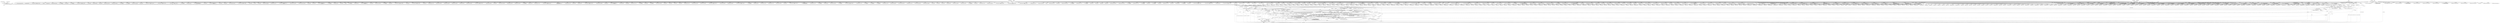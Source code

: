 digraph "0_ImageMagick_56d6e20de489113617cbbddaf41e92600a34db22@pointer" {
"1003090" [label="(Call,msl_info->image[n]->fuzz=StringToDouble(value,\n                        (char **) NULL))"];
"1003098" [label="(Call,StringToDouble(value,\n                        (char **) NULL))"];
"1003075" [label="(Call,QueryColorDatabase(value,&draw_info->fill,\n                        exception))"];
"1000235" [label="(Call,value=(char *) NULL)"];
"1000237" [label="(Call,(char *) NULL)"];
"1000232" [label="(Call,(const char *) NULL)"];
"1003220" [label="(Call,StringToLong(value))"];
"1003121" [label="(Call,ParsePageGeometry(msl_info->image[n],value,\n                        &geometry,exception))"];
"1003146" [label="(Call,GetOneVirtualMagickPixel(msl_info->image[n],\n                        geometry.x,geometry.y,&target,exception))"];
"1003185" [label="(Call,GetOneVirtualMagickPixel(msl_info->image[n],\n                        geometry.x,geometry.y,&target,exception))"];
"1003224" [label="(Call,GetOneVirtualMagickPixel(msl_info->image[n],\n                        geometry.x,geometry.y,&target,exception))"];
"1002972" [label="(Call,SetGeometry(msl_info->image[n],&geometry))"];
"1002942" [label="(Call,msl_info->image[n] == (Image *) NULL)"];
"1002948" [label="(Call,(Image *) NULL)"];
"1000245" [label="(Call,ResetMagickMemory(&geometry,0,sizeof(geometry)))"];
"1003216" [label="(Call,geometry.y=StringToLong(value))"];
"1003049" [label="(Call,QueryMagickColor(value,&target,exception))"];
"1003181" [label="(Call,StringToLong(value))"];
"1000217" [label="(Call,exception=AcquireExceptionInfo())"];
"1003177" [label="(Call,geometry.x=StringToLong(value))"];
"1003100" [label="(Call,(char **) NULL)"];
"1002997" [label="(Call,(const xmlChar *) NULL)"];
"1002986" [label="(Call,(const xmlChar **) NULL)"];
"1003073" [label="(Call,(void) QueryColorDatabase(value,&draw_info->fill,\n                        exception))"];
"1018046" [label="(Call,(Image*) NULL)"];
"1017467" [label="(Call,(Image *) NULL)"];
"1003098" [label="(Call,StringToDouble(value,\n                        (char **) NULL))"];
"1008311" [label="(Call,SetMSLAttributes(msl_info,keyword,value))"];
"1014502" [label="(Call,(Image *) NULL)"];
"1003100" [label="(Call,(char **) NULL)"];
"1014729" [label="(Call,(const xmlChar *) NULL)"];
"1000234" [label="(Identifier,NULL)"];
"1004528" [label="(Call,ParseGravityGeometry(msl_info->image[n],value,\n                        &geometry,exception))"];
"1009820" [label="(Call,(const xmlChar *) NULL)"];
"1010162" [label="(Call,ParseChannelOption(value))"];
"1016133" [label="(Call,(const char *) NULL)"];
"1003342" [label="(Call,(const xmlChar *) NULL)"];
"1008856" [label="(Call,(Image *) NULL)"];
"1000248" [label="(Literal,0)"];
"1004334" [label="(Call,(const xmlChar *) NULL)"];
"1011845" [label="(Call,ParseCommandOption(MagickGravityOptions,MagickFalse,\n                        value))"];
"1004223" [label="(Call,(Image *) NULL)"];
"1013508" [label="(Call,StringToLong( value ))"];
"1001578" [label="(Call,(const xmlChar *) NULL)"];
"1000838" [label="(Call,CloneString(&draw_info->font,value))"];
"1015667" [label="(Call,StringToDouble(value,\n                        (char **) NULL))"];
"1014856" [label="(Call,(Image *) NULL)"];
"1014978" [label="(Call,(char **) NULL)"];
"1003182" [label="(Identifier,value)"];
"1003147" [label="(Call,msl_info->image[n])"];
"1007460" [label="(Call,StringToLong(value))"];
"1010505" [label="(Call,StringToDouble(value,\n                        (char **) NULL))"];
"1004729" [label="(Call,(const xmlChar *) NULL)"];
"1003155" [label="(Call,geometry.y)"];
"1000692" [label="(Call,ParseCommandOption(MagickAlignOptions,MagickFalse,\n                        value))"];
"1003178" [label="(Call,geometry.x)"];
"1000243" [label="(Call,(void) ResetMagickMemory(&geometry,0,sizeof(geometry)))"];
"1016664" [label="(Call,StringToLong(value))"];
"1008628" [label="(Call,(char **) NULL)"];
"1018781" [label="(Call,(Image *) NULL)"];
"1003217" [label="(Call,geometry.y)"];
"1003476" [label="(Call,(Image *) NULL)"];
"1015173" [label="(Call,StringToUnsignedLong(value))"];
"1000279" [label="(Call,(Image *) NULL)"];
"1009307" [label="(Call,StringToLong(value))"];
"1019173" [label="(Call,(char **) NULL)"];
"1018251" [label="(Call,(Image*) NULL)"];
"1005603" [label="(Call,(char **) NULL)"];
"1011788" [label="(Call,CloneString(&draw_info->font,value))"];
"1010711" [label="(Call,QueryMagickColor(value,&fill_color,exception))"];
"1003215" [label="(Block,)"];
"1005877" [label="(Call,ParseGeometry(value,&geometry_info))"];
"1006241" [label="(Call,(const xmlChar *) NULL)"];
"1009874" [label="(Call,StringToDouble(value,\n                        (char **) NULL))"];
"1009938" [label="(Call,StringToDouble(value,\n                        (char **) NULL))"];
"1009092" [label="(Call,SetGeometry(msl_info->image[n],&geometry))"];
"1011967" [label="(Call,ParseGeometry(value,&geometry_info))"];
"1009346" [label="(Call,StringToLong(value))"];
"1003146" [label="(Call,GetOneVirtualMagickPixel(msl_info->image[n],\n                        geometry.x,geometry.y,&target,exception))"];
"1003122" [label="(Call,msl_info->image[n])"];
"1012993" [label="(Call,(Image *) NULL)"];
"1017221" [label="(Call,(Image *) NULL)"];
"1011331" [label="(Call,ParseCommandOption(MagickBooleanOptions,MagickFalse,\n                        value))"];
"1005777" [label="(Call,QueryColorDatabase(value,&draw_info->stroke,\n                        exception))"];
"1016433" [label="(Call,ParseCommandOption(MagickBooleanOptions,MagickFalse,\n                        value))"];
"1003852" [label="(Call,AcquireAuthenticCacheView(composite_image,\n                        exception))"];
"1014248" [label="(Call,(Image *) NULL)"];
"1003089" [label="(Block,)"];
"1007724" [label="(Call,(char **) NULL)"];
"1007223" [label="(Call,(const xmlChar *) NULL)"];
"1003220" [label="(Call,StringToLong(value))"];
"1005808" [label="(Call,ParseCommandOption(MagickStyleOptions,MagickFalse,\n                        value))"];
"1010732" [label="(Call,StringToDouble(value,\n                        (char **) NULL))"];
"1015143" [label="(Call,ParseRegionGeometry(msl_info->image[n],value,\n                        &geometry,exception))"];
"1015865" [label="(Call,LocaleCompare(property,value))"];
"1009893" [label="(Call,(char **) NULL)"];
"1004956" [label="(Call,(Image *) NULL)"];
"1002993" [label="(Call,attributes[i] != (const xmlChar *) NULL)"];
"1008011" [label="(Call,FormatLocaleString(value,MaxTextExtent,\"%.20g\",\n                      (double) msl_info->image[n]->rows))"];
"1001337" [label="(Call,StringToLong(value))"];
"1015597" [label="(Call,ParseCommandOption(MagickColorspaceOptions,\n                        MagickFalse,value))"];
"1012757" [label="(Call,StringToLong(value))"];
"1001156" [label="(Call,StringToLong(value))"];
"1006434" [label="(Call,(const xmlChar *) NULL)"];
"1014663" [label="(Call,(Image *) NULL)"];
"1016244" [label="(Call,SetMSLAttributes(msl_info,keyword,value))"];
"1002331" [label="(Call,(const xmlChar *) NULL)"];
"1008729" [label="(Call,(Image *) NULL)"];
"1015066" [label="(Call,(Image *) NULL)"];
"1006523" [label="(Call,(char **) NULL)"];
"1000392" [label="(Call,ParseCommandOption(MagickNoiseOptions,MagickFalse,\n                        value))"];
"1012102" [label="(Call,StringToLong(value))"];
"1016032" [label="(Call,strlen( value ))"];
"1002499" [label="(Call,(Image *) NULL)"];
"1000862" [label="(Call,ParsePageGeometry(msl_info->image[n],value,\n                        &geometry,exception))"];
"1003191" [label="(Call,geometry.x)"];
"1003604" [label="(Call,QueryColorDatabase(value,\n                        &composite_image->background_color,exception))"];
"1007416" [label="(Call,StringToLong(value))"];
"1016408" [label="(Call,ParseGeometry(value,&geometry_info))"];
"1019031" [label="(Call,(const char *) NULL)"];
"1003099" [label="(Identifier,value)"];
"1003222" [label="(Call,(void) GetOneVirtualMagickPixel(msl_info->image[n],\n                        geometry.x,geometry.y,&target,exception))"];
"1007794" [label="(Call,StringToDouble(value,(char **) NULL))"];
"1019526" [label="(Call,CopyMagickString(msl_info->image[n]->filename,value,\n                      MaxTextExtent))"];
"1007668" [label="(Call,(const xmlChar *) NULL)"];
"1004641" [label="(Call,CropImage(msl_info->image[n],&geometry,\n            &msl_info->image[n]->exception))"];
"1007621" [label="(Call,(Image *) NULL)"];
"1018821" [label="(Call,(Image *) NULL)"];
"1011472" [label="(Call,(const xmlChar **) NULL)"];
"1000232" [label="(Call,(const char *) NULL)"];
"1013107" [label="(Call,(char **) NULL)"];
"1005577" [label="(Call,CloneString(&draw_info->primitive,value))"];
"1000218" [label="(Identifier,exception)"];
"1001994" [label="(Call,SetGeometry(msl_info->image[n],&geometry))"];
"1000235" [label="(Call,value=(char *) NULL)"];
"1005546" [label="(Call,ConcatenateString(&draw_info->primitive,value))"];
"1005995" [label="(Call,StringToLong(value))"];
"1003076" [label="(Identifier,value)"];
"1003814" [label="(Call,StringToLong(value))"];
"1018560" [label="(Call,(Image *) NULL)"];
"1007275" [label="(Call,ParseCommandOption(MagickComposeOptions,\n                        MagickFalse,value))"];
"1003448" [label="(Call,(const char *) NULL)"];
"1000307" [label="(Call,(const xmlChar *) NULL)"];
"1003636" [label="(Call,ParsePageGeometry(msl_info->image[n],value,\n                        &geometry,exception))"];
"1019122" [label="(Call,(const xmlChar *) NULL)"];
"1003177" [label="(Call,geometry.x=StringToLong(value))"];
"1017362" [label="(Call,StringToDouble(value,\n                        (char **) NULL))"];
"1018222" [label="(Call,LocaleCompare(theAttr, value))"];
"1008651" [label="(Call,(char **) NULL)"];
"1017596" [label="(Call,(const xmlChar *) NULL)"];
"1017492" [label="(Call,(const xmlChar *) NULL)"];
"1017427" [label="(Call,(Image *) NULL)"];
"1004558" [label="(Call,StringToLong(value))"];
"1015276" [label="(Call,(Image *) NULL)"];
"1005159" [label="(Call,p=value)"];
"1007345" [label="(Call,ParsePageGeometry(msl_info->image[n],value,\n                        &geometry,exception))"];
"1018149" [label="(Call,(const xmlChar *) NULL)"];
"1008160" [label="(Call,(const xmlChar *) NULL)"];
"1013693" [label="(Call,StringToDouble(value,\n                        (char **) NULL))"];
"1002109" [label="(Call,QueryColorDatabase(value,\n                        &msl_info->image[n]->border_color,exception))"];
"1011228" [label="(Call,(const xmlChar *) NULL)"];
"1003769" [label="(Call,LocaleCompare(value,value))"];
"1000895" [label="(Call,ParseCommandOption(MagickGravityOptions,\n                        MagickFalse,value))"];
"1010626" [label="(Call,(const xmlChar *) NULL)"];
"1013264" [label="(Call,(const xmlChar *) NULL)"];
"1018710" [label="(Call,(char **) NULL)"];
"1007056" [label="(Call,(Image *) NULL)"];
"1018629" [label="(Call,(Image *) NULL)"];
"1012008" [label="(Call,(char **) NULL)"];
"1004781" [label="(Call,StringToLong(value))"];
"1017908" [label="(Call,(Image*) NULL)"];
"1015948" [label="(Call,ParseGeometry(value,&geometry_info))"];
"1006586" [label="(Call,(Image *) NULL)"];
"1010507" [label="(Call,(char **) NULL)"];
"1018708" [label="(Call,StringToDouble(value,\n                        (char **) NULL))"];
"1011282" [label="(Call,StringToLong(value))"];
"1004701" [label="(Call,(Image *) NULL)"];
"1002068" [label="(Call,ParseCommandOption(MagickComposeOptions,MagickFalse,\n                        value))"];
"1004108" [label="(Call,StringToLong(value))"];
"1008556" [label="(Call,(Image *) NULL)"];
"1001983" [label="(Call,(Image *) NULL)"];
"1017944" [label="(Call,(const xmlChar *) NULL)"];
"1008486" [label="(Call,(Image *) NULL)"];
"1018416" [label="(Call,(Image *) NULL)"];
"1003127" [label="(Identifier,value)"];
"1013153" [label="(Call,(Image *) NULL)"];
"1003119" [label="(Call,flags=ParsePageGeometry(msl_info->image[n],value,\n                        &geometry,exception))"];
"1003238" [label="(Identifier,exception)"];
"1002950" [label="(Identifier,NULL)"];
"1003236" [label="(Call,&target)"];
"1012054" [label="(Call,ParseCommandOption(MagickStretchOptions,MagickFalse,\n                        value))"];
"1007796" [label="(Call,(char **) NULL)"];
"1003224" [label="(Call,GetOneVirtualMagickPixel(msl_info->image[n],\n                        geometry.x,geometry.y,&target,exception))"];
"1013528" [label="(Call,StringToLong( value ))"];
"1008649" [label="(Call,StringToDouble(value,(char **) NULL))"];
"1005399" [label="(Call,CloneString(&draw_info->family,value))"];
"1008234" [label="(Call,ReadImage(msl_info->image_info[n],exception))"];
"1009914" [label="(Call,ParseGeometry(value,&geometry_info))"];
"1010470" [label="(Call,ParseGeometry(value,&geometry_info))"];
"1003452" [label="(Call,LocaleCompare(attribute,value))"];
"1006293" [label="(Call,ParseGeometry(value,&geometry_info))"];
"1000219" [label="(Call,AcquireExceptionInfo())"];
"1010545" [label="(Call,(Image *) NULL)"];
"1004476" [label="(Call,(const xmlChar *) NULL)"];
"1003194" [label="(Call,geometry.y)"];
"1014055" [label="(Call,ParseCommandOption(MagickFilterOptions,MagickFalse,\n                        value))"];
"1004443" [label="(Call,(Image *) NULL)"];
"1003081" [label="(Identifier,exception)"];
"1005702" [label="(Call,(char **) NULL)"];
"1018731" [label="(Call,ParseGeometry(value,&geometry_info))"];
"1011909" [label="(Call,(char **) NULL)"];
"1003053" [label="(Identifier,exception)"];
"1004147" [label="(Call,StringToLong(value))"];
"1000785" [label="(Call,CloneString(&draw_info->encoding,value))"];
"1009559" [label="(Call,(char **) NULL)"];
"1016998" [label="(Call,(Image *) NULL)"];
"1001203" [label="(Call,CloneString(&draw_info->text,value))"];
"1016530" [label="(Call,(Image *) NULL)"];
"1012165" [label="(Call,ParseGeometry(value,&geometry_info))"];
"1005566" [label="(Call,(char **) NULL)"];
"1009557" [label="(Call,StringToDouble(value,\n                        (char **) NULL))"];
"1002635" [label="(Call,(Image *) NULL)"];
"1012914" [label="(Call,value == (char *) NULL)"];
"1002016" [label="(Call,(const xmlChar *) NULL)"];
"1017744" [label="(Call,(const xmlChar *) NULL)"];
"1009282" [label="(Call,StringToDouble(value,(char **) NULL))"];
"1011368" [label="(Call,ParseCommandOption(MagickBooleanOptions,MagickFalse,\n                        value))"];
"1015895" [label="(Call,ParseCommandOption(\n                    MagickColorspaceOptions,MagickFalse,value))"];
"1003221" [label="(Identifier,value)"];
"1004306" [label="(Call,(Image *) NULL)"];
"1003183" [label="(Call,(void) GetOneVirtualMagickPixel(msl_info->image[n],\n                        geometry.x,geometry.y,&target,exception))"];
"1002574" [label="(Call,StringToDouble(value,(char **) NULL))"];
"1003989" [label="(Call,(Image *) NULL)"];
"1012916" [label="(Call,(char *) NULL)"];
"1003158" [label="(Call,&target)"];
"1002451" [label="(Call,(Image *) NULL)"];
"1014605" [label="(Call,StringToLong( value ))"];
"1006330" [label="(Call,(char **) NULL)"];
"1002999" [label="(Identifier,NULL)"];
"1000359" [label="(Call,ParseChannelOption(value))"];
"1003966" [label="(Call,ParseCommandOption(MagickBooleanOptions,MagickFalse,\n                        value))"];
"1008606" [label="(Call,CopyMagickString(key,value,MaxTextExtent))"];
"1002597" [label="(Call,StringToLong( value ))"];
"1001108" [label="(Call,ParseCommandOption(MagickStretchOptions,\n                        MagickFalse,value))"];
"1014120" [label="(Call,StringToUnsignedLong(value))"];
"1012239" [label="(Call,StringToLong(value))"];
"1003091" [label="(Call,msl_info->image[n]->fuzz)"];
"1016886" [label="(Call,StringToDouble(value,(char **) NULL))"];
"1000936" [label="(Call,(char **) NULL)"];
"1006216" [label="(Call,(Image *) NULL)"];
"1003185" [label="(Call,GetOneVirtualMagickPixel(msl_info->image[n],\n                        geometry.x,geometry.y,&target,exception))"];
"1017831" [label="(Call,StringToDouble(value,\n                        (char **) NULL))"];
"1000959" [label="(Call,(char **) NULL)"];
"1002848" [label="(Call,StringToLong(value))"];
"1000533" [label="(Call,(const xmlChar *) NULL)"];
"1018113" [label="(Call,(Image*) NULL)"];
"1005564" [label="(Call,StringToDouble(value,\n                        (char **) NULL))"];
"1005726" [label="(Call,(char **) NULL)"];
"1005338" [label="(Call,CloneString(&draw_info->density,value))"];
"1016115" [label="(Call,ResetMagickMemory(&geometry,0,sizeof(geometry)))"];
"1002687" [label="(Call,SetGeometry(msl_info->image[n],&geometry))"];
"1017121" [label="(Call,StringToLong( value ))"];
"1012283" [label="(Call,StringToLong(value))"];
"1012865" [label="(Call,(const xmlChar *) NULL)"];
"1017564" [label="(Call,(Image *) NULL)"];
"1016909" [label="(Call,StringToLong( value ))"];
"1017387" [label="(Call,StringToLong(value))"];
"1002220" [label="(Call,BorderImage(msl_info->image[n],&geometry,\n            &msl_info->image[n]->exception))"];
"1000934" [label="(Call,StringToDouble(value,(char **) NULL))"];
"1007182" [label="(Call,(Image *) NULL)"];
"1002972" [label="(Call,SetGeometry(msl_info->image[n],&geometry))"];
"1002978" [label="(Call,&geometry)"];
"1018321" [label="(Call,(Image *) NULL)"];
"1012970" [label="(Call,SetMSLAttributes(msl_info,keyword,value))"];
"1014806" [label="(Call,ParseGeometry(value,&geometry_info))"];
"1008334" [label="(Call,(Image *) NULL)"];
"1014090" [label="(Call,ParseRegionGeometry(msl_info->image[n],value,\n                        &geometry,exception))"];
"1007967" [label="(Call,(const xmlChar *) NULL)"];
"1001168" [label="(Call,ParseCommandOption(MagickStyleOptions,MagickFalse,\n                        value))"];
"1017364" [label="(Call,(char **) NULL)"];
"1002997" [label="(Call,(const xmlChar *) NULL)"];
"1017327" [label="(Call,ParseGeometry(value,&geometry_info))"];
"1005661" [label="(Call,ParseGeometry(value,&geometry_info))"];
"1003051" [label="(Call,&target)"];
"1008939" [label="(Call,ParseCommandOption(MagickBooleanOptions,MagickFalse,\n                        value))"];
"1014003" [label="(Call,(const xmlChar *) NULL)"];
"1016682" [label="(Call,StringToDouble(value,\n                        (char **) NULL))"];
"1001731" [label="(Call,(Image *) NULL)"];
"1005384" [label="(Call,QueryColorDatabase(value,&draw_info->fill,\n                        exception))"];
"1009001" [label="(Call,LocaleCompare(attribute,value))"];
"1015487" [label="(Call,(Image *) NULL)"];
"1011907" [label="(Call,StringToDouble(value,(char **) NULL))"];
"1001876" [label="(Call,StringToDouble(value,(char **) NULL))"];
"1011774" [label="(Call,CloneString(&draw_info->family,value))"];
"1009008" [label="(Call,CloneImage(msl_info->image[j],0,0,\n                            MagickFalse,exception))"];
"1014528" [label="(Call,(const xmlChar *) NULL)"];
"1012083" [label="(Call,QueryColorDatabase(value,&draw_info->stroke,\n                        exception))"];
"1001315" [label="(Call,StringToLong(value))"];
"1003943" [label="(Call,(char **) NULL)"];
"1003765" [label="(Call,(const char *) NULL)"];
"1010418" [label="(Call,(const xmlChar *) NULL)"];
"1005296" [label="(Call,ParseCommandOption(MagickBooleanOptions,MagickFalse,\n                        value))"];
"1010884" [label="(Call,(Image *) NULL)"];
"1002239" [label="(Call,(Image *) NULL)"];
"1003152" [label="(Call,geometry.x)"];
"1003102" [label="(Identifier,NULL)"];
"1012662" [label="(Call,(const xmlChar *) NULL)"];
"1002383" [label="(Call,QueryColorDatabase(value,&target,\n                        &msl_info->image[n]->exception))"];
"1012006" [label="(Call,StringToDouble(value,(char **) NULL))"];
"1016362" [label="(Call,(char **) NULL)"];
"1004832" [label="(Call,(Image *) NULL)"];
"1002942" [label="(Call,msl_info->image[n] == (Image *) NULL)"];
"1010110" [label="(Call,(const xmlChar *) NULL)"];
"1009891" [label="(Call,StringToDouble(value,\n                        (char **) NULL))"];
"1006931" [label="(Call,(Image *) NULL)"];
"1010678" [label="(Call,ParseChannelOption(value))"];
"1000763" [label="(Call,CloneString(&draw_info->density,value))"];
"1013929" [label="(Call,(Image *) NULL)"];
"1009203" [label="(Call,(char **) NULL)"];
"1017672" [label="(Call,StringToDouble(value,\n                        (char **) NULL))"];
"1014785" [label="(Call,(char **) NULL)"];
"1003686" [label="(Call,ParseCommandOption(MagickGravityOptions,MagickFalse,\n                        value))"];
"1003090" [label="(Call,msl_info->image[n]->fuzz=StringToDouble(value,\n                        (char **) NULL))"];
"1013762" [label="(Call,StringToDouble(value,(char **) NULL))"];
"1016360" [label="(Call,StringToDouble(value,\n                        (char **) NULL))"];
"1008413" [label="(Call,StringToDouble(value,\n                        (char **) NULL))"];
"1007941" [label="(Call,(Image *) NULL)"];
"1013105" [label="(Call,StringToDouble(value,\n                        (char **) NULL))"];
"1013785" [label="(Call,StringToDouble(value,(char **) NULL))"];
"1008887" [label="(Call,(const xmlChar *) NULL)"];
"1009470" [label="(Call,(const xmlChar *) NULL)"];
"1013717" [label="(Call,ParseGeometry(value,&geometry_info))"];
"1002941" [label="(ControlStructure,if (msl_info->image[n] == (Image *) NULL))"];
"1019547" [label="(Call,SetMSLAttributes(msl_info,keyword,value))"];
"1012934" [label="(Call,ReadImage(msl_info->image_info[n],exception))"];
"1005700" [label="(Call,StringToDouble(value,(char **) NULL))"];
"1015528" [label="(Call,(const xmlChar *) NULL)"];
"1015921" [label="(Call,SetMSLAttributes(msl_info,keyword,value))"];
"1004660" [label="(Call,(Image *) NULL)"];
"1007991" [label="(Call,CopyMagickString(key,value,MaxTextExtent))"];
"1002181" [label="(Call,StringToLong(value))"];
"1004602" [label="(Call,StringToLong(value))"];
"1017101" [label="(Call,StringToLong( value ))"];
"1017024" [label="(Call,(const xmlChar *) NULL)"];
"1003176" [label="(Block,)"];
"1010798" [label="(Call,(const xmlChar *) NULL)"];
"1015745" [label="(Call,(const xmlChar *) NULL)"];
"1001808" [label="(Call,ParseChannelOption(value))"];
"1016888" [label="(Call,(char **) NULL)"];
"1012831" [label="(Call,RaiseImage(msl_info->image[n],&geometry,raise))"];
"1012032" [label="(Call,(char **) NULL)"];
"1002761" [label="(Call,ParsePageGeometry(msl_info->image[n],value,\n                        &geometry,exception))"];
"1009522" [label="(Call,ParseGeometry(value,&geometry_info))"];
"1008582" [label="(Call,(const xmlChar *) NULL)"];
"1004151" [label="(Call,GetOneVirtualPixel(msl_info->image[n],geometry.x,\n                        geometry.y,&target,exception))"];
"1005413" [label="(Call,CloneString(&draw_info->font,value))"];
"1004112" [label="(Call,GetOneVirtualPixel(msl_info->image[n],geometry.x,\n                        geometry.y,&target,exception))"];
"1011884" [label="(Call,StringToDouble(value,\n                        (char **) NULL))"];
"1003216" [label="(Call,geometry.y=StringToLong(value))"];
"1014165" [label="(Call,StringToLong(value))"];
"1019301" [label="(Call,QueryMagickColor(value,&target,exception))"];
"1005724" [label="(Call,StringToDouble(value,(char **) NULL))"];
"1009445" [label="(Call,(Image *) NULL)"];
"1017648" [label="(Call,ParseGeometry(value,&geometry_info))"];
"1001878" [label="(Call,(char **) NULL)"];
"1006409" [label="(Call,(Image *) NULL)"];
"1003233" [label="(Call,geometry.y)"];
"1001942" [label="(Call,(Image *) NULL)"];
"1015353" [label="(Call,ParseRegionGeometry(msl_info->image[n],value,\n                        &geometry,exception))"];
"1001630" [label="(Call,ParseCommandOption(MagickBooleanOptions,MagickFalse,\n                        value))"];
"1019593" [label="(Call,value != NULL)"];
"1005748" [label="(Call,ParseCommandOption(MagickStretchOptions,MagickFalse,\n                        value))"];
"1011642" [label="(Call,ParseCommandOption(MagickAlignOptions,MagickFalse,\n                        value))"];
"1008672" [label="(Call,StringToDouble(value,(char **) NULL))"];
"1009780" [label="(Call,(Image *) NULL)"];
"1002938" [label="(Block,)"];
"1000824" [label="(Call,CloneString(&draw_info->family,value))"];
"1011534" [label="(Call,p=value)"];
"1012149" [label="(Call,CloneString(&draw_info->text,value))"];
"1014398" [label="(Call,StringToLong(value))"];
"1015719" [label="(Call,(Image *) NULL)"];
"1019251" [label="(Call,(const xmlChar *) NULL)"];
"1003230" [label="(Call,geometry.x)"];
"1003160" [label="(Identifier,exception)"];
"1012212" [label="(Call,QueryColorDatabase(value,&draw_info->undercolor,\n                        exception))"];
"1003050" [label="(Identifier,value)"];
"1006368" [label="(Call,(Image *) NULL)"];
"1019225" [label="(Call,(Image *) NULL)"];
"1002948" [label="(Call,(Image *) NULL)"];
"1008302" [label="(Call,SetMSLAttributes(msl_info,keyword,value))"];
"1014783" [label="(Call,StringToDouble(value,\n                        (char **) NULL))"];
"1006857" [label="(Call,(Image *) NULL)"];
"1007722" [label="(Call,StringToDouble(value,(char **) NULL))"];
"1012640" [label="(Call,SetGeometry(msl_info->image[n],&geometry))"];
"1009201" [label="(Call,StringToDouble(value,\n                        (char **) NULL))"];
"1013488" [label="(Call,StringToLong( value ))"];
"1012814" [label="(Call,StringToLong(value))"];
"1017719" [label="(Call,(Image *) NULL)"];
"1005924" [label="(Call,QueryColorDatabase(value,&draw_info->undercolor,\n                        exception))"];
"1001901" [label="(Call,StringToLong(value))"];
"1000239" [label="(Identifier,NULL)"];
"1011200" [label="(Call,(Image *) NULL)"];
"1011407" [label="(Call,StringToLong(value))"];
"1011735" [label="(Call,CloneString(&draw_info->encoding,value))"];
"1003199" [label="(Identifier,exception)"];
"1003186" [label="(Call,msl_info->image[n])"];
"1016144" [label="(Call,ParseAbsoluteGeometry(value,&geometry))"];
"1009963" [label="(Call,StringToDouble(value,\n                        (char **) NULL))"];
"1002525" [label="(Call,(const xmlChar *) NULL)"];
"1017674" [label="(Call,(char **) NULL)"];
"1014207" [label="(Call,(Image *) NULL)"];
"1013018" [label="(Call,(const xmlChar *) NULL)"];
"1008626" [label="(Call,StringToDouble(value,(char **) NULL))"];
"1006328" [label="(Call,StringToDouble(value,\n                        (char **) NULL))"];
"1018449" [label="(Call,(const xmlChar *) NULL)"];
"1002826" [label="(Call,StringToLong(value))"];
"1015582" [label="(Call,StringToDouble(value,\n                        (char **) NULL))"];
"1015195" [label="(Call,StringToLong(value))"];
"1003144" [label="(Call,(void) GetOneVirtualMagickPixel(msl_info->image[n],\n                        geometry.x,geometry.y,&target,exception))"];
"1009311" [label="(Call,GetOneVirtualMagickPixel(msl_info->image[n],\n                        geometry.x,geometry.y,&target,exception))"];
"1010850" [label="(Call,FormatLocaleFile(stdout,\"%s\",value))"];
"1005973" [label="(Call,StringToLong(value))"];
"1000484" [label="(Call,(Image *) NULL)"];
"1008142" [label="(Call,(Image *) NULL)"];
"1003579" [label="(Call,ParseChannelOption(value))"];
"1009988" [label="(Call,StringToDouble(value,\n                        (char **) NULL))"];
"1013695" [label="(Call,(char **) NULL)"];
"1000236" [label="(Identifier,value)"];
"1007201" [label="(Call,SetGeometry(msl_info->image[n],&geometry))"];
"1001293" [label="(Call,StringToLong(value))"];
"1010734" [label="(Call,(char **) NULL)"];
"1015016" [label="(Call,(Image *) NULL)"];
"1002291" [label="(Call,(Image *) NULL)"];
"1005267" [label="(Call,ParseCommandOption(MagickAlignOptions,MagickFalse,\n                        value))"];
"1012114" [label="(Call,ParseCommandOption(MagickStyleOptions,MagickFalse,\n                        value))"];
"1009940" [label="(Call,(char **) NULL)"];
"1000221" [label="(Identifier,msl_info)"];
"1011886" [label="(Call,(char **) NULL)"];
"1018928" [label="(Call,(Image *) NULL)"];
"1015816" [label="(Call,LocaleCompare(property,value))"];
"1003459" [label="(Call,CloneImage(msl_info->image[j],0,0,\n                            MagickFalse,exception))"];
"1003103" [label="(ControlStructure,break;)"];
"1004981" [label="(Call,(const xmlChar *) NULL)"];
"1005108" [label="(Call,(const xmlChar *) NULL)"];
"1005470" [label="(Call,ParseCommandOption(MagickGravityOptions,MagickFalse,\n                        value))"];
"1012261" [label="(Call,StringToLong(value))"];
"1001550" [label="(Call,(Image *) NULL)"];
"1002984" [label="(Call,attributes != (const xmlChar **) NULL)"];
"1003121" [label="(Call,ParsePageGeometry(msl_info->image[n],value,\n                        &geometry,exception))"];
"1000249" [label="(Call,sizeof(geometry))"];
"1005059" [label="(Call,(Image *) NULL)"];
"1001680" [label="(Call,(Image *) NULL)"];
"1011004" [label="(Call,GetImageCache(profile_info,keyword,exception))"];
"1003075" [label="(Call,QueryColorDatabase(value,&draw_info->fill,\n                        exception))"];
"1014976" [label="(Call,StringToDouble(value,(char **) NULL))"];
"1006546" [label="(Call,StringToLong(value))"];
"1010082" [label="(Call,(Image *) NULL)"];
"1013238" [label="(Call,(Image *) NULL)"];
"1002973" [label="(Call,msl_info->image[n])"];
"1002576" [label="(Call,(char **) NULL)"];
"1019035" [label="(Call,LocaleCompare(attribute,value))"];
"1001056" [label="(Call,StringToDouble(value,(char **) NULL))"];
"1008359" [label="(Call,(const xmlChar *) NULL)"];
"1004214" [label="(Call,ParseGravityGeometry(image,composite_geometry,&geometry,\n            exception))"];
"1007778" [label="(Call,CopyMagickString(gamma,value,MaxTextExtent))"];
"1013639" [label="(Call,(const xmlChar *) NULL)"];
"1010329" [label="(Call,ParseChannelOption(value))"];
"1002906" [label="(Call,(Image *) NULL)"];
"1009990" [label="(Call,(char **) NULL)"];
"1013764" [label="(Call,(char **) NULL)"];
"1007438" [label="(Call,StringToLong(value))"];
"1016947" [label="(Call,(Image *) NULL)"];
"1001137" [label="(Call,QueryColorDatabase(value,&draw_info->stroke,\n                        exception))"];
"1013070" [label="(Call,ParseGeometry(value,&geometry_info))"];
"1015584" [label="(Call,(char **) NULL)"];
"1003181" [label="(Call,StringToLong(value))"];
"1003130" [label="(Identifier,exception)"];
"1001841" [label="(Call,ParseGeometry(value,&geometry_info))"];
"1016763" [label="(Call,(Image *) NULL)"];
"1011759" [label="(Call,QueryColorDatabase(value,&draw_info->fill,\n                        exception))"];
"1014376" [label="(Call,StringToLong(value))"];
"1007821" [label="(Call,(char **) NULL)"];
"1013787" [label="(Call,(char **) NULL)"];
"1015301" [label="(Call,(const xmlChar *) NULL)"];
"1002986" [label="(Call,(const xmlChar **) NULL)"];
"1003077" [label="(Call,&draw_info->fill)"];
"1000217" [label="(Call,exception=AcquireExceptionInfo())"];
"1008415" [label="(Call,(char **) NULL)"];
"1016278" [label="(Call,(Image *) NULL)"];
"1011483" [label="(Call,(const xmlChar *) NULL)"];
"1016707" [label="(Call,StringToLong(value))"];
"1002943" [label="(Call,msl_info->image[n])"];
"1005796" [label="(Call,StringToLong(value))"];
"1007316" [label="(Call,QueryColorDatabase(value,\n                        &msl_info->image[n]->matte_color,exception))"];
"1011671" [label="(Call,ParseCommandOption(MagickBooleanOptions,MagickFalse,\n                        value))"];
"1016607" [label="(Call,ParseGeometry(value,&geometry_info))"];
"1002960" [label="(Identifier,draw_info)"];
"1014142" [label="(Call,(char **) NULL)"];
"1003197" [label="(Call,&target)"];
"1000443" [label="(Call,(Image *) NULL)"];
"1015998" [label="(Call,SetMSLAttributes(msl_info,keyword,value))"];
"1014259" [label="(Call,SetGeometry(msl_info->image[n],&geometry))"];
"1010600" [label="(Call,QueryMagickColor(\"none\",&target,exception))"];
"1003394" [label="(Call,ParseCommandOption(MagickComposeOptions,MagickFalse,\n                        value))"];
"1000721" [label="(Call,ParseCommandOption(MagickBooleanOptions,\n                        MagickFalse,value))"];
"1003941" [label="(Call,StringToDouble(value,(char **) NULL))"];
"1016387" [label="(Call,(char **) NULL)"];
"1011812" [label="(Call,ParsePageGeometry(msl_info->image[n],value,\n                        &geometry,exception))"];
"1016837" [label="(Call,(const xmlChar *) NULL)"];
"1005437" [label="(Call,ParsePageGeometry(msl_info->image[n],value,\n                        &geometry,exception))"];
"1010587" [label="(Call,(Image *) NULL)"];
"1014625" [label="(Call,StringToLong( value ))"];
"1000809" [label="(Call,QueryColorDatabase(value,&draw_info->fill,\n                        exception))"];
"1001266" [label="(Call,QueryColorDatabase(value,&draw_info->undercolor,\n                        exception))"];
"1009117" [label="(Call,(const xmlChar *) NULL)"];
"1000242" [label="(Identifier,geometry_info)"];
"1014438" [label="(Call,(Image *) NULL)"];
"1006486" [label="(Call,ParseGeometry(value,&geometry_info))"];
"1015405" [label="(Call,StringToLong(value))"];
"1018654" [label="(Call,(const xmlChar *) NULL)"];
"1003311" [label="(Call,(Image *) NULL)"];
"1008674" [label="(Call,(char **) NULL)"];
"1018956" [label="(Call,(const xmlChar *) NULL)"];
"1003557" [label="(Call,SetImageArtifact(composite_image,\n                                            \"compose:args\",value))"];
"1013972" [label="(Call,(Image *) NULL)"];
"1000246" [label="(Call,&geometry)"];
"1006776" [label="(Call,(const xmlChar *) NULL)"];
"1019171" [label="(Call,StringToDouble(value,(char **) NULL))"];
"1010195" [label="(Call,ParseCommandOption(MagickBooleanOptions,MagickFalse,\n                        value))"];
"1013468" [label="(Call,StringToLong( value ))"];
"1002988" [label="(Identifier,NULL)"];
"1010013" [label="(Call,StringToDouble(value,\n                        (char **) NULL))"];
"1002953" [label="(Identifier,OptionError)"];
"1001058" [label="(Call,(char **) NULL)"];
"1016684" [label="(Call,(char **) NULL)"];
"1016084" [label="(Call,SetMSLAttributes(msl_info,keyword,value))"];
"1009169" [label="(Call,QueryMagickColor(value,&target,exception))"];
"1000584" [label="(Call,p=value)"];
"1001756" [label="(Call,(const xmlChar *) NULL)"];
"1004624" [label="(Call,StringToLong(value))"];
"1012777" [label="(Call,ParseCommandOption(MagickBooleanOptions,MagickFalse,\n                        value))"];
"1004386" [label="(Call,ParseCommandOption(MagickBooleanOptions,MagickFalse,\n                        value))"];
"1004454" [label="(Call,SetGeometry(msl_info->image[n],&geometry))"];
"1010015" [label="(Call,(char **) NULL)"];
"1012030" [label="(Call,StringToDouble(value,(char **) NULL))"];
"1005522" [label="(Call,ConcatenateString(&draw_info->primitive,value))"];
"1010393" [label="(Call,(Image *) NULL)"];
"1016642" [label="(Call,StringToLong(value))"];
"1009224" [label="(Call,ParsePageGeometry(msl_info->image[n],value,\n                        &geometry,exception))"];
"1008436" [label="(Call,ParseGeometry(value,&geometry_info))"];
"1003939" [label="(Call,RotateImage(composite_image,\n                        StringToDouble(value,(char **) NULL),exception))"];
"1019539" [label="(Call,SetMSLAttributes(msl_info,keyword,value))"];
"1006521" [label="(Call,StringToDouble(value,\n                        (char **) NULL))"];
"1008051" [label="(Call,FormatLocaleString(value,MaxTextExtent,\"%.20g\",\n                      (double) msl_info->image[n]->columns))"];
"1012961" [label="(Call,SetMSLAttributes(msl_info,keyword,value))"];
"1009605" [label="(Call,(Image *) NULL)"];
"1006627" [label="(Call,(Image *) NULL)"];
"1010277" [label="(Call,(const xmlChar *) NULL)"];
"1009350" [label="(Call,GetOneVirtualMagickPixel(msl_info->image[n],\n                        geometry.x,geometry.y,&target,exception))"];
"1003128" [label="(Call,&geometry)"];
"1015632" [label="(Call,ParseGeometry(value,&geometry_info))"];
"1014577" [label="(Call,ParseMetaGeometry(value,&x,&y,&width,&height))"];
"1009081" [label="(Call,(Image *) NULL)"];
"1007570" [label="(Call,(Image *) NULL)"];
"1014281" [label="(Call,(const xmlChar *) NULL)"];
"1016811" [label="(Call,(Image *) NULL)"];
"1009876" [label="(Call,(char **) NULL)"];
"1016385" [label="(Call,StringToDouble(value,\n                        (char **) NULL))"];
"1010252" [label="(Call,(Image *) NULL)"];
"1013315" [label="(Call,ParseAbsoluteGeometry(value,&geometry))"];
"1017833" [label="(Call,(char **) NULL)"];
"1017871" [label="(Call,(Image *) NULL)"];
"1017796" [label="(Call,ParseGeometry(value,&geometry_info))"];
"1008222" [label="(Call,ConcatenateMagickString(msl_info->image_info[n]->\n                      filename,value,MaxTextExtent))"];
"1004580" [label="(Call,StringToLong(value))"];
"1017073" [label="(Call,ParseMetaGeometry(value,&x,&y,&width,&height))"];
"1007745" [label="(Call,ParseChannelOption(value))"];
"1000230" [label="(Call,keyword=(const char *) NULL)"];
"1006751" [label="(Call,(Image *) NULL)"];
"1002804" [label="(Call,StringToLong(value))"];
"1013607" [label="(Call,(Image *) NULL)"];
"1016555" [label="(Call,(const xmlChar *) NULL)"];
"1001219" [label="(Call,ParseGeometry(value,&geometry_info))"];
"1001017" [label="(Call,ParseGeometry(value,&geometry_info))"];
"1019096" [label="(Call,(Image *) NULL)"];
"1000245" [label="(Call,ResetMagickMemory(&geometry,0,sizeof(geometry)))"];
"1002870" [label="(Call,StringToLong(value))"];
"1015669" [label="(Call,(char **) NULL)"];
"1015383" [label="(Call,StringToUnsignedLong(value))"];
"1012853" [label="(Call,(const xmlChar **) NULL)"];
"1009965" [label="(Call,(char **) NULL)"];
"1017298" [label="(Call,QueryColorDatabase(value,\n                        &msl_info->image[n]->background_color,exception))"];
"1005951" [label="(Call,StringToLong(value))"];
"1002709" [label="(Call,(const xmlChar *) NULL)"];
"1008246" [label="(Call,(Image *) NULL)"];
"1018017" [label="(Call,LocaleCompare(theAttr, value))"];
"1003483" [label="(Call,SetGeometry(msl_info->image[n],&geometry))"];
"1003254" [label="(Call,FloodfillPaintImage(msl_info->image[n],DefaultChannels,\n            draw_info,&target,geometry.x,geometry.y,\n            paint_method == FloodfillMethod ? MagickFalse : MagickTrue))"];
"1011713" [label="(Call,CloneString(&draw_info->density,value))"];
"1019477" [label="(Call,(const xmlChar *) NULL)"];
"1012626" [label="(Call,(Image *) NULL)"];
"1015235" [label="(Call,(Image *) NULL)"];
"1001084" [label="(Call,(char **) NULL)"];
"1002981" [label="(Identifier,paint_method)"];
"1003225" [label="(Call,msl_info->image[n])"];
"1000957" [label="(Call,StringToDouble(value,(char **) NULL))"];
"1009284" [label="(Call,(char **) NULL)"];
"1014901" [label="(Call,(Image *) NULL)"];
"1005360" [label="(Call,CloneString(&draw_info->encoding,value))"];
"1007482" [label="(Call,StringToLong(value))"];
"1018501" [label="(Call,ParseGeometry(value,&geometry_info))"];
"1019042" [label="(Call,CloneImage(msl_info->image[j],0,0,\n                            MagickFalse,exception))"];
"1000186" [label="(Block,)"];
"1009646" [label="(Call,(Image *) NULL)"];
"1017246" [label="(Call,(const xmlChar *) NULL)"];
"1005601" [label="(Call,StringToDouble(value,(char **) NULL))"];
"1002676" [label="(Call,(Image *) NULL)"];
"1011294" [label="(Call,ParseCommandOption(MagickColorspaceOptions,\n                        MagickFalse,value))"];
"1015445" [label="(Call,(Image *) NULL)"];
"1014704" [label="(Call,(Image *) NULL)"];
"1019451" [label="(Call,(Image *) NULL)"];
"1019349" [label="(Call,(Image *) NULL)"];
"1001082" [label="(Call,StringToDouble(value,(char **) NULL))"];
"1014140" [label="(Call,StringToDouble(value,(char **) NULL))"];
"1007819" [label="(Call,StringToDouble(value,(char **) NULL))"];
"1003505" [label="(Call,(const xmlChar *) NULL)"];
"1018846" [label="(Call,(const xmlChar *) NULL)"];
"1003049" [label="(Call,QueryMagickColor(value,&target,exception))"];
"1014333" [label="(Call,ParsePageGeometry(msl_info->image[n],value,\n                        &geometry,exception))"];
"1002203" [label="(Call,StringToLong(value))"];
"1015091" [label="(Call,(const xmlChar *) NULL)"];
"1008997" [label="(Call,(const char *) NULL)"];
"1019602" [label="(Call,DestroyExceptionInfo(exception))"];
"1016489" [label="(Call,(Image *) NULL)"];
"1002887" [label="(Call,ChopImage(msl_info->image[n],&geometry,\n            &msl_info->image[n]->exception))"];
"1005853" [label="(Call,ConcatenateString(&draw_info->primitive,value))"];
"1012714" [label="(Call,ParsePageGeometry(msl_info->image[n],value,\n                        &geometry,exception))"];
"1017180" [label="(Call,(Image *) NULL)"];
"1000237" [label="(Call,(char *) NULL)"];
"1002413" [label="(Call,CopyMagickString(opacity,value,MaxTextExtent))"];
"1010786" [label="(Call,(const xmlChar **) NULL)"];
"1014927" [label="(Call,(const xmlChar *) NULL)"];
"1016225" [label="(Call,SetMSLAttributes(msl_info,keyword,value))"];
"1019610" [label="(MethodReturn,static void)"];
"1003047" [label="(Call,(void) QueryMagickColor(value,&target,exception))"];
"1016306" [label="(Call,(const xmlChar *) NULL)"];
"1002138" [label="(Call,ParsePageGeometry(msl_info->image[n],value,\n                        &geometry,exception))"];
"1003090" -> "1003089"  [label="AST: "];
"1003090" -> "1003098"  [label="CFG: "];
"1003091" -> "1003090"  [label="AST: "];
"1003098" -> "1003090"  [label="AST: "];
"1003103" -> "1003090"  [label="CFG: "];
"1003090" -> "1019610"  [label="DDG: msl_info->image[n]->fuzz"];
"1003090" -> "1019610"  [label="DDG: StringToDouble(value,\n                        (char **) NULL)"];
"1003098" -> "1003090"  [label="DDG: value"];
"1003098" -> "1003090"  [label="DDG: (char **) NULL"];
"1003098" -> "1003100"  [label="CFG: "];
"1003099" -> "1003098"  [label="AST: "];
"1003100" -> "1003098"  [label="AST: "];
"1003098" -> "1019610"  [label="DDG: (char **) NULL"];
"1003098" -> "1003049"  [label="DDG: value"];
"1003098" -> "1003075"  [label="DDG: value"];
"1003075" -> "1003098"  [label="DDG: value"];
"1000235" -> "1003098"  [label="DDG: value"];
"1003220" -> "1003098"  [label="DDG: value"];
"1003121" -> "1003098"  [label="DDG: value"];
"1003181" -> "1003098"  [label="DDG: value"];
"1003049" -> "1003098"  [label="DDG: value"];
"1003100" -> "1003098"  [label="DDG: NULL"];
"1003098" -> "1003121"  [label="DDG: value"];
"1003098" -> "1003181"  [label="DDG: value"];
"1003098" -> "1003220"  [label="DDG: value"];
"1003098" -> "1019593"  [label="DDG: value"];
"1003075" -> "1003073"  [label="AST: "];
"1003075" -> "1003081"  [label="CFG: "];
"1003076" -> "1003075"  [label="AST: "];
"1003077" -> "1003075"  [label="AST: "];
"1003081" -> "1003075"  [label="AST: "];
"1003073" -> "1003075"  [label="CFG: "];
"1003075" -> "1019610"  [label="DDG: &draw_info->fill"];
"1003075" -> "1003049"  [label="DDG: value"];
"1003075" -> "1003049"  [label="DDG: exception"];
"1003075" -> "1003073"  [label="DDG: value"];
"1003075" -> "1003073"  [label="DDG: &draw_info->fill"];
"1003075" -> "1003073"  [label="DDG: exception"];
"1000235" -> "1003075"  [label="DDG: value"];
"1003220" -> "1003075"  [label="DDG: value"];
"1003121" -> "1003075"  [label="DDG: value"];
"1003181" -> "1003075"  [label="DDG: value"];
"1003049" -> "1003075"  [label="DDG: value"];
"1003049" -> "1003075"  [label="DDG: exception"];
"1003224" -> "1003075"  [label="DDG: exception"];
"1000217" -> "1003075"  [label="DDG: exception"];
"1003185" -> "1003075"  [label="DDG: exception"];
"1003146" -> "1003075"  [label="DDG: exception"];
"1003075" -> "1003121"  [label="DDG: value"];
"1003075" -> "1003121"  [label="DDG: exception"];
"1003075" -> "1003181"  [label="DDG: value"];
"1003075" -> "1003185"  [label="DDG: exception"];
"1003075" -> "1003220"  [label="DDG: value"];
"1003075" -> "1003224"  [label="DDG: exception"];
"1003075" -> "1019593"  [label="DDG: value"];
"1003075" -> "1019602"  [label="DDG: exception"];
"1000235" -> "1000186"  [label="AST: "];
"1000235" -> "1000237"  [label="CFG: "];
"1000236" -> "1000235"  [label="AST: "];
"1000237" -> "1000235"  [label="AST: "];
"1000242" -> "1000235"  [label="CFG: "];
"1000235" -> "1019610"  [label="DDG: (char *) NULL"];
"1000237" -> "1000235"  [label="DDG: NULL"];
"1000235" -> "1000359"  [label="DDG: value"];
"1000235" -> "1000392"  [label="DDG: value"];
"1000235" -> "1000584"  [label="DDG: value"];
"1000235" -> "1000692"  [label="DDG: value"];
"1000235" -> "1000721"  [label="DDG: value"];
"1000235" -> "1000763"  [label="DDG: value"];
"1000235" -> "1000785"  [label="DDG: value"];
"1000235" -> "1000809"  [label="DDG: value"];
"1000235" -> "1000824"  [label="DDG: value"];
"1000235" -> "1000838"  [label="DDG: value"];
"1000235" -> "1000862"  [label="DDG: value"];
"1000235" -> "1000895"  [label="DDG: value"];
"1000235" -> "1000934"  [label="DDG: value"];
"1000235" -> "1000957"  [label="DDG: value"];
"1000235" -> "1001017"  [label="DDG: value"];
"1000235" -> "1001056"  [label="DDG: value"];
"1000235" -> "1001082"  [label="DDG: value"];
"1000235" -> "1001108"  [label="DDG: value"];
"1000235" -> "1001137"  [label="DDG: value"];
"1000235" -> "1001156"  [label="DDG: value"];
"1000235" -> "1001168"  [label="DDG: value"];
"1000235" -> "1001203"  [label="DDG: value"];
"1000235" -> "1001219"  [label="DDG: value"];
"1000235" -> "1001266"  [label="DDG: value"];
"1000235" -> "1001293"  [label="DDG: value"];
"1000235" -> "1001315"  [label="DDG: value"];
"1000235" -> "1001337"  [label="DDG: value"];
"1000235" -> "1001630"  [label="DDG: value"];
"1000235" -> "1001808"  [label="DDG: value"];
"1000235" -> "1001841"  [label="DDG: value"];
"1000235" -> "1001876"  [label="DDG: value"];
"1000235" -> "1001901"  [label="DDG: value"];
"1000235" -> "1002068"  [label="DDG: value"];
"1000235" -> "1002109"  [label="DDG: value"];
"1000235" -> "1002138"  [label="DDG: value"];
"1000235" -> "1002181"  [label="DDG: value"];
"1000235" -> "1002203"  [label="DDG: value"];
"1000235" -> "1002383"  [label="DDG: value"];
"1000235" -> "1002413"  [label="DDG: value"];
"1000235" -> "1002574"  [label="DDG: value"];
"1000235" -> "1002597"  [label="DDG: value"];
"1000235" -> "1002761"  [label="DDG: value"];
"1000235" -> "1002804"  [label="DDG: value"];
"1000235" -> "1002826"  [label="DDG: value"];
"1000235" -> "1002848"  [label="DDG: value"];
"1000235" -> "1002870"  [label="DDG: value"];
"1000235" -> "1003049"  [label="DDG: value"];
"1000235" -> "1003121"  [label="DDG: value"];
"1000235" -> "1003181"  [label="DDG: value"];
"1000235" -> "1003220"  [label="DDG: value"];
"1000235" -> "1003394"  [label="DDG: value"];
"1000235" -> "1003452"  [label="DDG: value"];
"1000235" -> "1003557"  [label="DDG: value"];
"1000235" -> "1003579"  [label="DDG: value"];
"1000235" -> "1003604"  [label="DDG: value"];
"1000235" -> "1003636"  [label="DDG: value"];
"1000235" -> "1003686"  [label="DDG: value"];
"1000235" -> "1003769"  [label="DDG: value"];
"1000235" -> "1003814"  [label="DDG: value"];
"1000235" -> "1003941"  [label="DDG: value"];
"1000235" -> "1003966"  [label="DDG: value"];
"1000235" -> "1004108"  [label="DDG: value"];
"1000235" -> "1004147"  [label="DDG: value"];
"1000235" -> "1004386"  [label="DDG: value"];
"1000235" -> "1004528"  [label="DDG: value"];
"1000235" -> "1004558"  [label="DDG: value"];
"1000235" -> "1004580"  [label="DDG: value"];
"1000235" -> "1004602"  [label="DDG: value"];
"1000235" -> "1004624"  [label="DDG: value"];
"1000235" -> "1004781"  [label="DDG: value"];
"1000235" -> "1005159"  [label="DDG: value"];
"1000235" -> "1005267"  [label="DDG: value"];
"1000235" -> "1005296"  [label="DDG: value"];
"1000235" -> "1005338"  [label="DDG: value"];
"1000235" -> "1005360"  [label="DDG: value"];
"1000235" -> "1005384"  [label="DDG: value"];
"1000235" -> "1005399"  [label="DDG: value"];
"1000235" -> "1005413"  [label="DDG: value"];
"1000235" -> "1005437"  [label="DDG: value"];
"1000235" -> "1005470"  [label="DDG: value"];
"1000235" -> "1005522"  [label="DDG: value"];
"1000235" -> "1005546"  [label="DDG: value"];
"1000235" -> "1005564"  [label="DDG: value"];
"1000235" -> "1005577"  [label="DDG: value"];
"1000235" -> "1005601"  [label="DDG: value"];
"1000235" -> "1005661"  [label="DDG: value"];
"1000235" -> "1005700"  [label="DDG: value"];
"1000235" -> "1005724"  [label="DDG: value"];
"1000235" -> "1005748"  [label="DDG: value"];
"1000235" -> "1005777"  [label="DDG: value"];
"1000235" -> "1005796"  [label="DDG: value"];
"1000235" -> "1005808"  [label="DDG: value"];
"1000235" -> "1005853"  [label="DDG: value"];
"1000235" -> "1005877"  [label="DDG: value"];
"1000235" -> "1005924"  [label="DDG: value"];
"1000235" -> "1005951"  [label="DDG: value"];
"1000235" -> "1005973"  [label="DDG: value"];
"1000235" -> "1005995"  [label="DDG: value"];
"1000235" -> "1006293"  [label="DDG: value"];
"1000235" -> "1006328"  [label="DDG: value"];
"1000235" -> "1006486"  [label="DDG: value"];
"1000235" -> "1006521"  [label="DDG: value"];
"1000235" -> "1006546"  [label="DDG: value"];
"1000235" -> "1007275"  [label="DDG: value"];
"1000235" -> "1007316"  [label="DDG: value"];
"1000235" -> "1007345"  [label="DDG: value"];
"1000235" -> "1007416"  [label="DDG: value"];
"1000235" -> "1007438"  [label="DDG: value"];
"1000235" -> "1007460"  [label="DDG: value"];
"1000235" -> "1007482"  [label="DDG: value"];
"1000235" -> "1007722"  [label="DDG: value"];
"1000235" -> "1007745"  [label="DDG: value"];
"1000235" -> "1007778"  [label="DDG: value"];
"1000235" -> "1007794"  [label="DDG: value"];
"1000235" -> "1007819"  [label="DDG: value"];
"1000235" -> "1007991"  [label="DDG: value"];
"1000235" -> "1008011"  [label="DDG: value"];
"1000235" -> "1008051"  [label="DDG: value"];
"1000235" -> "1008222"  [label="DDG: value"];
"1000235" -> "1008302"  [label="DDG: value"];
"1000235" -> "1008311"  [label="DDG: value"];
"1000235" -> "1008413"  [label="DDG: value"];
"1000235" -> "1008436"  [label="DDG: value"];
"1000235" -> "1008606"  [label="DDG: value"];
"1000235" -> "1008626"  [label="DDG: value"];
"1000235" -> "1008649"  [label="DDG: value"];
"1000235" -> "1008672"  [label="DDG: value"];
"1000235" -> "1008939"  [label="DDG: value"];
"1000235" -> "1009001"  [label="DDG: value"];
"1000235" -> "1009169"  [label="DDG: value"];
"1000235" -> "1009201"  [label="DDG: value"];
"1000235" -> "1009224"  [label="DDG: value"];
"1000235" -> "1009282"  [label="DDG: value"];
"1000235" -> "1009307"  [label="DDG: value"];
"1000235" -> "1009346"  [label="DDG: value"];
"1000235" -> "1009522"  [label="DDG: value"];
"1000235" -> "1009557"  [label="DDG: value"];
"1000235" -> "1009874"  [label="DDG: value"];
"1000235" -> "1009891"  [label="DDG: value"];
"1000235" -> "1009914"  [label="DDG: value"];
"1000235" -> "1009938"  [label="DDG: value"];
"1000235" -> "1009963"  [label="DDG: value"];
"1000235" -> "1009988"  [label="DDG: value"];
"1000235" -> "1010013"  [label="DDG: value"];
"1000235" -> "1010162"  [label="DDG: value"];
"1000235" -> "1010195"  [label="DDG: value"];
"1000235" -> "1010329"  [label="DDG: value"];
"1000235" -> "1010470"  [label="DDG: value"];
"1000235" -> "1010505"  [label="DDG: value"];
"1000235" -> "1010678"  [label="DDG: value"];
"1000235" -> "1010711"  [label="DDG: value"];
"1000235" -> "1010732"  [label="DDG: value"];
"1000235" -> "1010850"  [label="DDG: value"];
"1000235" -> "1011282"  [label="DDG: value"];
"1000235" -> "1011294"  [label="DDG: value"];
"1000235" -> "1011331"  [label="DDG: value"];
"1000235" -> "1011368"  [label="DDG: value"];
"1000235" -> "1011407"  [label="DDG: value"];
"1000235" -> "1011534"  [label="DDG: value"];
"1000235" -> "1011642"  [label="DDG: value"];
"1000235" -> "1011671"  [label="DDG: value"];
"1000235" -> "1011713"  [label="DDG: value"];
"1000235" -> "1011735"  [label="DDG: value"];
"1000235" -> "1011759"  [label="DDG: value"];
"1000235" -> "1011774"  [label="DDG: value"];
"1000235" -> "1011788"  [label="DDG: value"];
"1000235" -> "1011812"  [label="DDG: value"];
"1000235" -> "1011845"  [label="DDG: value"];
"1000235" -> "1011884"  [label="DDG: value"];
"1000235" -> "1011907"  [label="DDG: value"];
"1000235" -> "1011967"  [label="DDG: value"];
"1000235" -> "1012006"  [label="DDG: value"];
"1000235" -> "1012030"  [label="DDG: value"];
"1000235" -> "1012054"  [label="DDG: value"];
"1000235" -> "1012083"  [label="DDG: value"];
"1000235" -> "1012102"  [label="DDG: value"];
"1000235" -> "1012114"  [label="DDG: value"];
"1000235" -> "1012149"  [label="DDG: value"];
"1000235" -> "1012165"  [label="DDG: value"];
"1000235" -> "1012212"  [label="DDG: value"];
"1000235" -> "1012239"  [label="DDG: value"];
"1000235" -> "1012261"  [label="DDG: value"];
"1000235" -> "1012283"  [label="DDG: value"];
"1000235" -> "1012714"  [label="DDG: value"];
"1000235" -> "1012757"  [label="DDG: value"];
"1000235" -> "1012777"  [label="DDG: value"];
"1000235" -> "1012814"  [label="DDG: value"];
"1000235" -> "1012914"  [label="DDG: value"];
"1000235" -> "1012961"  [label="DDG: value"];
"1000235" -> "1012970"  [label="DDG: value"];
"1000235" -> "1013070"  [label="DDG: value"];
"1000235" -> "1013105"  [label="DDG: value"];
"1000235" -> "1013315"  [label="DDG: value"];
"1000235" -> "1013468"  [label="DDG: value"];
"1000235" -> "1013488"  [label="DDG: value"];
"1000235" -> "1013508"  [label="DDG: value"];
"1000235" -> "1013528"  [label="DDG: value"];
"1000235" -> "1013693"  [label="DDG: value"];
"1000235" -> "1013717"  [label="DDG: value"];
"1000235" -> "1013762"  [label="DDG: value"];
"1000235" -> "1013785"  [label="DDG: value"];
"1000235" -> "1014055"  [label="DDG: value"];
"1000235" -> "1014090"  [label="DDG: value"];
"1000235" -> "1014120"  [label="DDG: value"];
"1000235" -> "1014140"  [label="DDG: value"];
"1000235" -> "1014165"  [label="DDG: value"];
"1000235" -> "1014333"  [label="DDG: value"];
"1000235" -> "1014376"  [label="DDG: value"];
"1000235" -> "1014398"  [label="DDG: value"];
"1000235" -> "1014577"  [label="DDG: value"];
"1000235" -> "1014605"  [label="DDG: value"];
"1000235" -> "1014625"  [label="DDG: value"];
"1000235" -> "1014783"  [label="DDG: value"];
"1000235" -> "1014806"  [label="DDG: value"];
"1000235" -> "1014976"  [label="DDG: value"];
"1000235" -> "1015143"  [label="DDG: value"];
"1000235" -> "1015173"  [label="DDG: value"];
"1000235" -> "1015195"  [label="DDG: value"];
"1000235" -> "1015353"  [label="DDG: value"];
"1000235" -> "1015383"  [label="DDG: value"];
"1000235" -> "1015405"  [label="DDG: value"];
"1000235" -> "1015582"  [label="DDG: value"];
"1000235" -> "1015597"  [label="DDG: value"];
"1000235" -> "1015632"  [label="DDG: value"];
"1000235" -> "1015667"  [label="DDG: value"];
"1000235" -> "1015816"  [label="DDG: value"];
"1000235" -> "1015865"  [label="DDG: value"];
"1000235" -> "1015895"  [label="DDG: value"];
"1000235" -> "1015921"  [label="DDG: value"];
"1000235" -> "1015948"  [label="DDG: value"];
"1000235" -> "1015998"  [label="DDG: value"];
"1000235" -> "1016032"  [label="DDG: value"];
"1000235" -> "1016084"  [label="DDG: value"];
"1000235" -> "1016144"  [label="DDG: value"];
"1000235" -> "1016225"  [label="DDG: value"];
"1000235" -> "1016244"  [label="DDG: value"];
"1000235" -> "1016360"  [label="DDG: value"];
"1000235" -> "1016385"  [label="DDG: value"];
"1000235" -> "1016408"  [label="DDG: value"];
"1000235" -> "1016433"  [label="DDG: value"];
"1000235" -> "1016607"  [label="DDG: value"];
"1000235" -> "1016642"  [label="DDG: value"];
"1000235" -> "1016664"  [label="DDG: value"];
"1000235" -> "1016682"  [label="DDG: value"];
"1000235" -> "1016707"  [label="DDG: value"];
"1000235" -> "1016886"  [label="DDG: value"];
"1000235" -> "1016909"  [label="DDG: value"];
"1000235" -> "1017073"  [label="DDG: value"];
"1000235" -> "1017101"  [label="DDG: value"];
"1000235" -> "1017121"  [label="DDG: value"];
"1000235" -> "1017298"  [label="DDG: value"];
"1000235" -> "1017327"  [label="DDG: value"];
"1000235" -> "1017362"  [label="DDG: value"];
"1000235" -> "1017387"  [label="DDG: value"];
"1000235" -> "1017648"  [label="DDG: value"];
"1000235" -> "1017672"  [label="DDG: value"];
"1000235" -> "1017796"  [label="DDG: value"];
"1000235" -> "1017831"  [label="DDG: value"];
"1000235" -> "1018017"  [label="DDG: value"];
"1000235" -> "1018222"  [label="DDG: value"];
"1000235" -> "1018501"  [label="DDG: value"];
"1000235" -> "1018708"  [label="DDG: value"];
"1000235" -> "1018731"  [label="DDG: value"];
"1000235" -> "1019035"  [label="DDG: value"];
"1000235" -> "1019171"  [label="DDG: value"];
"1000235" -> "1019301"  [label="DDG: value"];
"1000235" -> "1019526"  [label="DDG: value"];
"1000235" -> "1019539"  [label="DDG: value"];
"1000235" -> "1019547"  [label="DDG: value"];
"1000235" -> "1019593"  [label="DDG: value"];
"1000237" -> "1000239"  [label="CFG: "];
"1000238" -> "1000237"  [label="AST: "];
"1000239" -> "1000237"  [label="AST: "];
"1000232" -> "1000237"  [label="DDG: NULL"];
"1000237" -> "1000279"  [label="DDG: NULL"];
"1000237" -> "1000307"  [label="DDG: NULL"];
"1000237" -> "1000443"  [label="DDG: NULL"];
"1000237" -> "1000484"  [label="DDG: NULL"];
"1000237" -> "1000533"  [label="DDG: NULL"];
"1000237" -> "1000936"  [label="DDG: NULL"];
"1000237" -> "1000959"  [label="DDG: NULL"];
"1000237" -> "1001058"  [label="DDG: NULL"];
"1000237" -> "1001084"  [label="DDG: NULL"];
"1000237" -> "1001550"  [label="DDG: NULL"];
"1000237" -> "1001578"  [label="DDG: NULL"];
"1000237" -> "1001680"  [label="DDG: NULL"];
"1000237" -> "1001731"  [label="DDG: NULL"];
"1000237" -> "1001756"  [label="DDG: NULL"];
"1000237" -> "1001878"  [label="DDG: NULL"];
"1000237" -> "1001942"  [label="DDG: NULL"];
"1000237" -> "1001983"  [label="DDG: NULL"];
"1000237" -> "1002016"  [label="DDG: NULL"];
"1000237" -> "1002239"  [label="DDG: NULL"];
"1000237" -> "1002291"  [label="DDG: NULL"];
"1000237" -> "1002331"  [label="DDG: NULL"];
"1000237" -> "1002451"  [label="DDG: NULL"];
"1000237" -> "1002499"  [label="DDG: NULL"];
"1000237" -> "1002525"  [label="DDG: NULL"];
"1000237" -> "1002576"  [label="DDG: NULL"];
"1000237" -> "1002635"  [label="DDG: NULL"];
"1000237" -> "1002676"  [label="DDG: NULL"];
"1000237" -> "1002709"  [label="DDG: NULL"];
"1000237" -> "1002906"  [label="DDG: NULL"];
"1000237" -> "1002948"  [label="DDG: NULL"];
"1000237" -> "1002997"  [label="DDG: NULL"];
"1000237" -> "1003100"  [label="DDG: NULL"];
"1000237" -> "1003311"  [label="DDG: NULL"];
"1000237" -> "1003342"  [label="DDG: NULL"];
"1000237" -> "1003448"  [label="DDG: NULL"];
"1000237" -> "1003476"  [label="DDG: NULL"];
"1000237" -> "1003505"  [label="DDG: NULL"];
"1000237" -> "1003765"  [label="DDG: NULL"];
"1000237" -> "1003943"  [label="DDG: NULL"];
"1000237" -> "1003989"  [label="DDG: NULL"];
"1000237" -> "1004223"  [label="DDG: NULL"];
"1000237" -> "1004306"  [label="DDG: NULL"];
"1000237" -> "1004334"  [label="DDG: NULL"];
"1000237" -> "1004443"  [label="DDG: NULL"];
"1000237" -> "1004476"  [label="DDG: NULL"];
"1000237" -> "1004660"  [label="DDG: NULL"];
"1000237" -> "1004701"  [label="DDG: NULL"];
"1000237" -> "1004729"  [label="DDG: NULL"];
"1000237" -> "1004832"  [label="DDG: NULL"];
"1000237" -> "1004956"  [label="DDG: NULL"];
"1000237" -> "1004981"  [label="DDG: NULL"];
"1000237" -> "1005059"  [label="DDG: NULL"];
"1000237" -> "1005108"  [label="DDG: NULL"];
"1000237" -> "1005566"  [label="DDG: NULL"];
"1000237" -> "1005603"  [label="DDG: NULL"];
"1000237" -> "1005702"  [label="DDG: NULL"];
"1000237" -> "1005726"  [label="DDG: NULL"];
"1000237" -> "1006216"  [label="DDG: NULL"];
"1000237" -> "1006241"  [label="DDG: NULL"];
"1000237" -> "1006330"  [label="DDG: NULL"];
"1000237" -> "1006368"  [label="DDG: NULL"];
"1000237" -> "1006409"  [label="DDG: NULL"];
"1000237" -> "1006434"  [label="DDG: NULL"];
"1000237" -> "1006523"  [label="DDG: NULL"];
"1000237" -> "1006586"  [label="DDG: NULL"];
"1000237" -> "1006627"  [label="DDG: NULL"];
"1000237" -> "1006751"  [label="DDG: NULL"];
"1000237" -> "1006776"  [label="DDG: NULL"];
"1000237" -> "1006857"  [label="DDG: NULL"];
"1000237" -> "1006931"  [label="DDG: NULL"];
"1000237" -> "1007056"  [label="DDG: NULL"];
"1000237" -> "1007182"  [label="DDG: NULL"];
"1000237" -> "1007223"  [label="DDG: NULL"];
"1000237" -> "1007570"  [label="DDG: NULL"];
"1000237" -> "1007621"  [label="DDG: NULL"];
"1000237" -> "1007668"  [label="DDG: NULL"];
"1000237" -> "1007724"  [label="DDG: NULL"];
"1000237" -> "1007796"  [label="DDG: NULL"];
"1000237" -> "1007821"  [label="DDG: NULL"];
"1000237" -> "1007941"  [label="DDG: NULL"];
"1000237" -> "1007967"  [label="DDG: NULL"];
"1000237" -> "1008142"  [label="DDG: NULL"];
"1000237" -> "1008160"  [label="DDG: NULL"];
"1000237" -> "1008246"  [label="DDG: NULL"];
"1000237" -> "1008334"  [label="DDG: NULL"];
"1000237" -> "1008359"  [label="DDG: NULL"];
"1000237" -> "1008415"  [label="DDG: NULL"];
"1000237" -> "1008486"  [label="DDG: NULL"];
"1000237" -> "1008556"  [label="DDG: NULL"];
"1000237" -> "1008582"  [label="DDG: NULL"];
"1000237" -> "1008628"  [label="DDG: NULL"];
"1000237" -> "1008651"  [label="DDG: NULL"];
"1000237" -> "1008674"  [label="DDG: NULL"];
"1000237" -> "1008729"  [label="DDG: NULL"];
"1000237" -> "1008856"  [label="DDG: NULL"];
"1000237" -> "1008887"  [label="DDG: NULL"];
"1000237" -> "1008997"  [label="DDG: NULL"];
"1000237" -> "1009081"  [label="DDG: NULL"];
"1000237" -> "1009117"  [label="DDG: NULL"];
"1000237" -> "1009203"  [label="DDG: NULL"];
"1000237" -> "1009284"  [label="DDG: NULL"];
"1000237" -> "1009445"  [label="DDG: NULL"];
"1000237" -> "1009470"  [label="DDG: NULL"];
"1000237" -> "1009559"  [label="DDG: NULL"];
"1000237" -> "1009605"  [label="DDG: NULL"];
"1000237" -> "1009646"  [label="DDG: NULL"];
"1000237" -> "1009780"  [label="DDG: NULL"];
"1000237" -> "1009820"  [label="DDG: NULL"];
"1000237" -> "1009876"  [label="DDG: NULL"];
"1000237" -> "1009893"  [label="DDG: NULL"];
"1000237" -> "1009940"  [label="DDG: NULL"];
"1000237" -> "1009965"  [label="DDG: NULL"];
"1000237" -> "1009990"  [label="DDG: NULL"];
"1000237" -> "1010015"  [label="DDG: NULL"];
"1000237" -> "1010082"  [label="DDG: NULL"];
"1000237" -> "1010110"  [label="DDG: NULL"];
"1000237" -> "1010252"  [label="DDG: NULL"];
"1000237" -> "1010277"  [label="DDG: NULL"];
"1000237" -> "1010393"  [label="DDG: NULL"];
"1000237" -> "1010418"  [label="DDG: NULL"];
"1000237" -> "1010507"  [label="DDG: NULL"];
"1000237" -> "1010545"  [label="DDG: NULL"];
"1000237" -> "1010587"  [label="DDG: NULL"];
"1000237" -> "1010626"  [label="DDG: NULL"];
"1000237" -> "1010734"  [label="DDG: NULL"];
"1000237" -> "1010786"  [label="DDG: NULL"];
"1000237" -> "1010798"  [label="DDG: NULL"];
"1000237" -> "1010884"  [label="DDG: NULL"];
"1000237" -> "1011200"  [label="DDG: NULL"];
"1000237" -> "1011228"  [label="DDG: NULL"];
"1000237" -> "1011472"  [label="DDG: NULL"];
"1000237" -> "1011483"  [label="DDG: NULL"];
"1000237" -> "1011886"  [label="DDG: NULL"];
"1000237" -> "1011909"  [label="DDG: NULL"];
"1000237" -> "1012008"  [label="DDG: NULL"];
"1000237" -> "1012032"  [label="DDG: NULL"];
"1000237" -> "1012626"  [label="DDG: NULL"];
"1000237" -> "1012662"  [label="DDG: NULL"];
"1000237" -> "1012853"  [label="DDG: NULL"];
"1000237" -> "1012865"  [label="DDG: NULL"];
"1000237" -> "1012916"  [label="DDG: NULL"];
"1000237" -> "1012993"  [label="DDG: NULL"];
"1000237" -> "1013018"  [label="DDG: NULL"];
"1000237" -> "1013107"  [label="DDG: NULL"];
"1000237" -> "1013153"  [label="DDG: NULL"];
"1000237" -> "1013238"  [label="DDG: NULL"];
"1000237" -> "1013264"  [label="DDG: NULL"];
"1000237" -> "1013607"  [label="DDG: NULL"];
"1000237" -> "1013639"  [label="DDG: NULL"];
"1000237" -> "1013695"  [label="DDG: NULL"];
"1000237" -> "1013764"  [label="DDG: NULL"];
"1000237" -> "1013787"  [label="DDG: NULL"];
"1000237" -> "1013929"  [label="DDG: NULL"];
"1000237" -> "1013972"  [label="DDG: NULL"];
"1000237" -> "1014003"  [label="DDG: NULL"];
"1000237" -> "1014142"  [label="DDG: NULL"];
"1000237" -> "1014207"  [label="DDG: NULL"];
"1000237" -> "1014248"  [label="DDG: NULL"];
"1000237" -> "1014281"  [label="DDG: NULL"];
"1000237" -> "1014438"  [label="DDG: NULL"];
"1000237" -> "1014502"  [label="DDG: NULL"];
"1000237" -> "1014528"  [label="DDG: NULL"];
"1000237" -> "1014663"  [label="DDG: NULL"];
"1000237" -> "1014704"  [label="DDG: NULL"];
"1000237" -> "1014729"  [label="DDG: NULL"];
"1000237" -> "1014785"  [label="DDG: NULL"];
"1000237" -> "1014856"  [label="DDG: NULL"];
"1000237" -> "1014901"  [label="DDG: NULL"];
"1000237" -> "1014927"  [label="DDG: NULL"];
"1000237" -> "1014978"  [label="DDG: NULL"];
"1000237" -> "1015016"  [label="DDG: NULL"];
"1000237" -> "1015066"  [label="DDG: NULL"];
"1000237" -> "1015091"  [label="DDG: NULL"];
"1000237" -> "1015235"  [label="DDG: NULL"];
"1000237" -> "1015276"  [label="DDG: NULL"];
"1000237" -> "1015301"  [label="DDG: NULL"];
"1000237" -> "1015445"  [label="DDG: NULL"];
"1000237" -> "1015487"  [label="DDG: NULL"];
"1000237" -> "1015528"  [label="DDG: NULL"];
"1000237" -> "1015584"  [label="DDG: NULL"];
"1000237" -> "1015669"  [label="DDG: NULL"];
"1000237" -> "1015719"  [label="DDG: NULL"];
"1000237" -> "1015745"  [label="DDG: NULL"];
"1000237" -> "1016133"  [label="DDG: NULL"];
"1000237" -> "1016278"  [label="DDG: NULL"];
"1000237" -> "1016306"  [label="DDG: NULL"];
"1000237" -> "1016362"  [label="DDG: NULL"];
"1000237" -> "1016387"  [label="DDG: NULL"];
"1000237" -> "1016489"  [label="DDG: NULL"];
"1000237" -> "1016530"  [label="DDG: NULL"];
"1000237" -> "1016555"  [label="DDG: NULL"];
"1000237" -> "1016684"  [label="DDG: NULL"];
"1000237" -> "1016763"  [label="DDG: NULL"];
"1000237" -> "1016811"  [label="DDG: NULL"];
"1000237" -> "1016837"  [label="DDG: NULL"];
"1000237" -> "1016888"  [label="DDG: NULL"];
"1000237" -> "1016947"  [label="DDG: NULL"];
"1000237" -> "1016998"  [label="DDG: NULL"];
"1000237" -> "1017024"  [label="DDG: NULL"];
"1000237" -> "1017180"  [label="DDG: NULL"];
"1000237" -> "1017221"  [label="DDG: NULL"];
"1000237" -> "1017246"  [label="DDG: NULL"];
"1000237" -> "1017364"  [label="DDG: NULL"];
"1000237" -> "1017427"  [label="DDG: NULL"];
"1000237" -> "1017467"  [label="DDG: NULL"];
"1000237" -> "1017492"  [label="DDG: NULL"];
"1000237" -> "1017564"  [label="DDG: NULL"];
"1000237" -> "1017596"  [label="DDG: NULL"];
"1000237" -> "1017674"  [label="DDG: NULL"];
"1000237" -> "1017719"  [label="DDG: NULL"];
"1000237" -> "1017744"  [label="DDG: NULL"];
"1000237" -> "1017833"  [label="DDG: NULL"];
"1000237" -> "1017871"  [label="DDG: NULL"];
"1000237" -> "1017908"  [label="DDG: NULL"];
"1000237" -> "1017944"  [label="DDG: NULL"];
"1000237" -> "1018046"  [label="DDG: NULL"];
"1000237" -> "1018113"  [label="DDG: NULL"];
"1000237" -> "1018149"  [label="DDG: NULL"];
"1000237" -> "1018251"  [label="DDG: NULL"];
"1000237" -> "1018321"  [label="DDG: NULL"];
"1000237" -> "1018416"  [label="DDG: NULL"];
"1000237" -> "1018449"  [label="DDG: NULL"];
"1000237" -> "1018560"  [label="DDG: NULL"];
"1000237" -> "1018629"  [label="DDG: NULL"];
"1000237" -> "1018654"  [label="DDG: NULL"];
"1000237" -> "1018710"  [label="DDG: NULL"];
"1000237" -> "1018781"  [label="DDG: NULL"];
"1000237" -> "1018821"  [label="DDG: NULL"];
"1000237" -> "1018846"  [label="DDG: NULL"];
"1000237" -> "1018928"  [label="DDG: NULL"];
"1000237" -> "1018956"  [label="DDG: NULL"];
"1000237" -> "1019031"  [label="DDG: NULL"];
"1000237" -> "1019096"  [label="DDG: NULL"];
"1000237" -> "1019122"  [label="DDG: NULL"];
"1000237" -> "1019173"  [label="DDG: NULL"];
"1000237" -> "1019225"  [label="DDG: NULL"];
"1000237" -> "1019251"  [label="DDG: NULL"];
"1000237" -> "1019349"  [label="DDG: NULL"];
"1000237" -> "1019451"  [label="DDG: NULL"];
"1000237" -> "1019477"  [label="DDG: NULL"];
"1000237" -> "1019593"  [label="DDG: NULL"];
"1000232" -> "1000230"  [label="AST: "];
"1000232" -> "1000234"  [label="CFG: "];
"1000233" -> "1000232"  [label="AST: "];
"1000234" -> "1000232"  [label="AST: "];
"1000230" -> "1000232"  [label="CFG: "];
"1000232" -> "1000230"  [label="DDG: NULL"];
"1003220" -> "1003216"  [label="AST: "];
"1003220" -> "1003221"  [label="CFG: "];
"1003221" -> "1003220"  [label="AST: "];
"1003216" -> "1003220"  [label="CFG: "];
"1003220" -> "1003049"  [label="DDG: value"];
"1003220" -> "1003121"  [label="DDG: value"];
"1003220" -> "1003181"  [label="DDG: value"];
"1003220" -> "1003216"  [label="DDG: value"];
"1003121" -> "1003220"  [label="DDG: value"];
"1003181" -> "1003220"  [label="DDG: value"];
"1003049" -> "1003220"  [label="DDG: value"];
"1003220" -> "1019593"  [label="DDG: value"];
"1003121" -> "1003119"  [label="AST: "];
"1003121" -> "1003130"  [label="CFG: "];
"1003122" -> "1003121"  [label="AST: "];
"1003127" -> "1003121"  [label="AST: "];
"1003128" -> "1003121"  [label="AST: "];
"1003130" -> "1003121"  [label="AST: "];
"1003119" -> "1003121"  [label="CFG: "];
"1003121" -> "1019610"  [label="DDG: &geometry"];
"1003121" -> "1003049"  [label="DDG: value"];
"1003121" -> "1003119"  [label="DDG: msl_info->image[n]"];
"1003121" -> "1003119"  [label="DDG: value"];
"1003121" -> "1003119"  [label="DDG: &geometry"];
"1003121" -> "1003119"  [label="DDG: exception"];
"1003146" -> "1003121"  [label="DDG: msl_info->image[n]"];
"1003146" -> "1003121"  [label="DDG: exception"];
"1003185" -> "1003121"  [label="DDG: msl_info->image[n]"];
"1003185" -> "1003121"  [label="DDG: exception"];
"1003224" -> "1003121"  [label="DDG: msl_info->image[n]"];
"1003224" -> "1003121"  [label="DDG: exception"];
"1002972" -> "1003121"  [label="DDG: msl_info->image[n]"];
"1002972" -> "1003121"  [label="DDG: &geometry"];
"1003181" -> "1003121"  [label="DDG: value"];
"1003049" -> "1003121"  [label="DDG: value"];
"1003049" -> "1003121"  [label="DDG: exception"];
"1000245" -> "1003121"  [label="DDG: &geometry"];
"1000217" -> "1003121"  [label="DDG: exception"];
"1003121" -> "1003146"  [label="DDG: msl_info->image[n]"];
"1003121" -> "1003146"  [label="DDG: exception"];
"1003121" -> "1003181"  [label="DDG: value"];
"1003121" -> "1019593"  [label="DDG: value"];
"1003146" -> "1003144"  [label="AST: "];
"1003146" -> "1003160"  [label="CFG: "];
"1003147" -> "1003146"  [label="AST: "];
"1003152" -> "1003146"  [label="AST: "];
"1003155" -> "1003146"  [label="AST: "];
"1003158" -> "1003146"  [label="AST: "];
"1003160" -> "1003146"  [label="AST: "];
"1003144" -> "1003146"  [label="CFG: "];
"1003146" -> "1019610"  [label="DDG: &target"];
"1003146" -> "1019610"  [label="DDG: msl_info->image[n]"];
"1003146" -> "1019610"  [label="DDG: geometry.x"];
"1003146" -> "1019610"  [label="DDG: geometry.y"];
"1003146" -> "1003049"  [label="DDG: &target"];
"1003146" -> "1003049"  [label="DDG: exception"];
"1003146" -> "1003144"  [label="DDG: geometry.y"];
"1003146" -> "1003144"  [label="DDG: geometry.x"];
"1003146" -> "1003144"  [label="DDG: msl_info->image[n]"];
"1003146" -> "1003144"  [label="DDG: exception"];
"1003146" -> "1003144"  [label="DDG: &target"];
"1003185" -> "1003146"  [label="DDG: geometry.x"];
"1003185" -> "1003146"  [label="DDG: geometry.y"];
"1003185" -> "1003146"  [label="DDG: &target"];
"1003224" -> "1003146"  [label="DDG: geometry.x"];
"1003224" -> "1003146"  [label="DDG: geometry.y"];
"1003224" -> "1003146"  [label="DDG: &target"];
"1003049" -> "1003146"  [label="DDG: &target"];
"1003146" -> "1003185"  [label="DDG: msl_info->image[n]"];
"1003146" -> "1003185"  [label="DDG: geometry.y"];
"1003146" -> "1003185"  [label="DDG: &target"];
"1003146" -> "1003185"  [label="DDG: exception"];
"1003146" -> "1003224"  [label="DDG: msl_info->image[n]"];
"1003146" -> "1003224"  [label="DDG: geometry.x"];
"1003146" -> "1003224"  [label="DDG: &target"];
"1003146" -> "1003224"  [label="DDG: exception"];
"1003146" -> "1003254"  [label="DDG: msl_info->image[n]"];
"1003146" -> "1003254"  [label="DDG: &target"];
"1003146" -> "1003254"  [label="DDG: geometry.x"];
"1003146" -> "1003254"  [label="DDG: geometry.y"];
"1003146" -> "1019602"  [label="DDG: exception"];
"1003185" -> "1003183"  [label="AST: "];
"1003185" -> "1003199"  [label="CFG: "];
"1003186" -> "1003185"  [label="AST: "];
"1003191" -> "1003185"  [label="AST: "];
"1003194" -> "1003185"  [label="AST: "];
"1003197" -> "1003185"  [label="AST: "];
"1003199" -> "1003185"  [label="AST: "];
"1003183" -> "1003185"  [label="CFG: "];
"1003185" -> "1019610"  [label="DDG: &target"];
"1003185" -> "1019610"  [label="DDG: geometry.x"];
"1003185" -> "1019610"  [label="DDG: msl_info->image[n]"];
"1003185" -> "1019610"  [label="DDG: geometry.y"];
"1003185" -> "1003049"  [label="DDG: &target"];
"1003185" -> "1003049"  [label="DDG: exception"];
"1003185" -> "1003183"  [label="DDG: &target"];
"1003185" -> "1003183"  [label="DDG: exception"];
"1003185" -> "1003183"  [label="DDG: msl_info->image[n]"];
"1003185" -> "1003183"  [label="DDG: geometry.x"];
"1003185" -> "1003183"  [label="DDG: geometry.y"];
"1003224" -> "1003185"  [label="DDG: msl_info->image[n]"];
"1003224" -> "1003185"  [label="DDG: geometry.y"];
"1003224" -> "1003185"  [label="DDG: &target"];
"1003224" -> "1003185"  [label="DDG: exception"];
"1002972" -> "1003185"  [label="DDG: msl_info->image[n]"];
"1003177" -> "1003185"  [label="DDG: geometry.x"];
"1003049" -> "1003185"  [label="DDG: &target"];
"1003049" -> "1003185"  [label="DDG: exception"];
"1000217" -> "1003185"  [label="DDG: exception"];
"1003185" -> "1003224"  [label="DDG: msl_info->image[n]"];
"1003185" -> "1003224"  [label="DDG: geometry.x"];
"1003185" -> "1003224"  [label="DDG: &target"];
"1003185" -> "1003224"  [label="DDG: exception"];
"1003185" -> "1003254"  [label="DDG: msl_info->image[n]"];
"1003185" -> "1003254"  [label="DDG: &target"];
"1003185" -> "1003254"  [label="DDG: geometry.x"];
"1003185" -> "1003254"  [label="DDG: geometry.y"];
"1003185" -> "1019602"  [label="DDG: exception"];
"1003224" -> "1003222"  [label="AST: "];
"1003224" -> "1003238"  [label="CFG: "];
"1003225" -> "1003224"  [label="AST: "];
"1003230" -> "1003224"  [label="AST: "];
"1003233" -> "1003224"  [label="AST: "];
"1003236" -> "1003224"  [label="AST: "];
"1003238" -> "1003224"  [label="AST: "];
"1003222" -> "1003224"  [label="CFG: "];
"1003224" -> "1019610"  [label="DDG: &target"];
"1003224" -> "1019610"  [label="DDG: msl_info->image[n]"];
"1003224" -> "1019610"  [label="DDG: geometry.y"];
"1003224" -> "1019610"  [label="DDG: geometry.x"];
"1003224" -> "1003049"  [label="DDG: &target"];
"1003224" -> "1003049"  [label="DDG: exception"];
"1003224" -> "1003222"  [label="DDG: msl_info->image[n]"];
"1003224" -> "1003222"  [label="DDG: geometry.x"];
"1003224" -> "1003222"  [label="DDG: geometry.y"];
"1003224" -> "1003222"  [label="DDG: exception"];
"1003224" -> "1003222"  [label="DDG: &target"];
"1002972" -> "1003224"  [label="DDG: msl_info->image[n]"];
"1003216" -> "1003224"  [label="DDG: geometry.y"];
"1003049" -> "1003224"  [label="DDG: &target"];
"1003049" -> "1003224"  [label="DDG: exception"];
"1000217" -> "1003224"  [label="DDG: exception"];
"1003224" -> "1003254"  [label="DDG: msl_info->image[n]"];
"1003224" -> "1003254"  [label="DDG: &target"];
"1003224" -> "1003254"  [label="DDG: geometry.x"];
"1003224" -> "1003254"  [label="DDG: geometry.y"];
"1003224" -> "1019602"  [label="DDG: exception"];
"1002972" -> "1002938"  [label="AST: "];
"1002972" -> "1002978"  [label="CFG: "];
"1002973" -> "1002972"  [label="AST: "];
"1002978" -> "1002972"  [label="AST: "];
"1002981" -> "1002972"  [label="CFG: "];
"1002972" -> "1019610"  [label="DDG: &geometry"];
"1002972" -> "1019610"  [label="DDG: SetGeometry(msl_info->image[n],&geometry)"];
"1002972" -> "1019610"  [label="DDG: msl_info->image[n]"];
"1002942" -> "1002972"  [label="DDG: msl_info->image[n]"];
"1000245" -> "1002972"  [label="DDG: &geometry"];
"1002972" -> "1003254"  [label="DDG: msl_info->image[n]"];
"1002942" -> "1002941"  [label="AST: "];
"1002942" -> "1002948"  [label="CFG: "];
"1002943" -> "1002942"  [label="AST: "];
"1002948" -> "1002942"  [label="AST: "];
"1002953" -> "1002942"  [label="CFG: "];
"1002960" -> "1002942"  [label="CFG: "];
"1002942" -> "1019610"  [label="DDG: msl_info->image[n] == (Image *) NULL"];
"1002942" -> "1019610"  [label="DDG: msl_info->image[n]"];
"1002942" -> "1019610"  [label="DDG: (Image *) NULL"];
"1002948" -> "1002942"  [label="DDG: NULL"];
"1002948" -> "1002950"  [label="CFG: "];
"1002949" -> "1002948"  [label="AST: "];
"1002950" -> "1002948"  [label="AST: "];
"1002948" -> "1002986"  [label="DDG: NULL"];
"1002948" -> "1019593"  [label="DDG: NULL"];
"1000245" -> "1000243"  [label="AST: "];
"1000245" -> "1000249"  [label="CFG: "];
"1000246" -> "1000245"  [label="AST: "];
"1000248" -> "1000245"  [label="AST: "];
"1000249" -> "1000245"  [label="AST: "];
"1000243" -> "1000245"  [label="CFG: "];
"1000245" -> "1019610"  [label="DDG: &geometry"];
"1000245" -> "1000243"  [label="DDG: &geometry"];
"1000245" -> "1000243"  [label="DDG: 0"];
"1000245" -> "1000862"  [label="DDG: &geometry"];
"1000245" -> "1001994"  [label="DDG: &geometry"];
"1000245" -> "1002138"  [label="DDG: &geometry"];
"1000245" -> "1002220"  [label="DDG: &geometry"];
"1000245" -> "1002687"  [label="DDG: &geometry"];
"1000245" -> "1002761"  [label="DDG: &geometry"];
"1000245" -> "1002887"  [label="DDG: &geometry"];
"1000245" -> "1003483"  [label="DDG: &geometry"];
"1000245" -> "1003636"  [label="DDG: &geometry"];
"1000245" -> "1004214"  [label="DDG: &geometry"];
"1000245" -> "1004454"  [label="DDG: &geometry"];
"1000245" -> "1004528"  [label="DDG: &geometry"];
"1000245" -> "1004641"  [label="DDG: &geometry"];
"1000245" -> "1005437"  [label="DDG: &geometry"];
"1000245" -> "1007201"  [label="DDG: &geometry"];
"1000245" -> "1007345"  [label="DDG: &geometry"];
"1000245" -> "1009092"  [label="DDG: &geometry"];
"1000245" -> "1009224"  [label="DDG: &geometry"];
"1000245" -> "1011812"  [label="DDG: &geometry"];
"1000245" -> "1012640"  [label="DDG: &geometry"];
"1000245" -> "1012714"  [label="DDG: &geometry"];
"1000245" -> "1012831"  [label="DDG: &geometry"];
"1000245" -> "1013315"  [label="DDG: &geometry"];
"1000245" -> "1014090"  [label="DDG: &geometry"];
"1000245" -> "1014259"  [label="DDG: &geometry"];
"1000245" -> "1014333"  [label="DDG: &geometry"];
"1000245" -> "1015143"  [label="DDG: &geometry"];
"1000245" -> "1015353"  [label="DDG: &geometry"];
"1000245" -> "1016115"  [label="DDG: &geometry"];
"1003216" -> "1003215"  [label="AST: "];
"1003217" -> "1003216"  [label="AST: "];
"1003223" -> "1003216"  [label="CFG: "];
"1003216" -> "1019610"  [label="DDG: StringToLong(value)"];
"1003049" -> "1003047"  [label="AST: "];
"1003049" -> "1003053"  [label="CFG: "];
"1003050" -> "1003049"  [label="AST: "];
"1003051" -> "1003049"  [label="AST: "];
"1003053" -> "1003049"  [label="AST: "];
"1003047" -> "1003049"  [label="CFG: "];
"1003049" -> "1019610"  [label="DDG: &target"];
"1003049" -> "1003047"  [label="DDG: value"];
"1003049" -> "1003047"  [label="DDG: &target"];
"1003049" -> "1003047"  [label="DDG: exception"];
"1003181" -> "1003049"  [label="DDG: value"];
"1000217" -> "1003049"  [label="DDG: exception"];
"1003049" -> "1003181"  [label="DDG: value"];
"1003049" -> "1003254"  [label="DDG: &target"];
"1003049" -> "1019593"  [label="DDG: value"];
"1003049" -> "1019602"  [label="DDG: exception"];
"1003181" -> "1003177"  [label="AST: "];
"1003181" -> "1003182"  [label="CFG: "];
"1003182" -> "1003181"  [label="AST: "];
"1003177" -> "1003181"  [label="CFG: "];
"1003181" -> "1003177"  [label="DDG: value"];
"1003181" -> "1019593"  [label="DDG: value"];
"1000217" -> "1000186"  [label="AST: "];
"1000217" -> "1000219"  [label="CFG: "];
"1000218" -> "1000217"  [label="AST: "];
"1000219" -> "1000217"  [label="AST: "];
"1000221" -> "1000217"  [label="CFG: "];
"1000217" -> "1019610"  [label="DDG: AcquireExceptionInfo()"];
"1000217" -> "1000809"  [label="DDG: exception"];
"1000217" -> "1000862"  [label="DDG: exception"];
"1000217" -> "1001137"  [label="DDG: exception"];
"1000217" -> "1001266"  [label="DDG: exception"];
"1000217" -> "1002109"  [label="DDG: exception"];
"1000217" -> "1002138"  [label="DDG: exception"];
"1000217" -> "1002761"  [label="DDG: exception"];
"1000217" -> "1003459"  [label="DDG: exception"];
"1000217" -> "1003604"  [label="DDG: exception"];
"1000217" -> "1003636"  [label="DDG: exception"];
"1000217" -> "1003852"  [label="DDG: exception"];
"1000217" -> "1003939"  [label="DDG: exception"];
"1000217" -> "1004112"  [label="DDG: exception"];
"1000217" -> "1004151"  [label="DDG: exception"];
"1000217" -> "1004214"  [label="DDG: exception"];
"1000217" -> "1004528"  [label="DDG: exception"];
"1000217" -> "1005384"  [label="DDG: exception"];
"1000217" -> "1005437"  [label="DDG: exception"];
"1000217" -> "1005777"  [label="DDG: exception"];
"1000217" -> "1005924"  [label="DDG: exception"];
"1000217" -> "1007316"  [label="DDG: exception"];
"1000217" -> "1007345"  [label="DDG: exception"];
"1000217" -> "1008234"  [label="DDG: exception"];
"1000217" -> "1009008"  [label="DDG: exception"];
"1000217" -> "1009169"  [label="DDG: exception"];
"1000217" -> "1009224"  [label="DDG: exception"];
"1000217" -> "1009311"  [label="DDG: exception"];
"1000217" -> "1009350"  [label="DDG: exception"];
"1000217" -> "1010600"  [label="DDG: exception"];
"1000217" -> "1010711"  [label="DDG: exception"];
"1000217" -> "1011004"  [label="DDG: exception"];
"1000217" -> "1011759"  [label="DDG: exception"];
"1000217" -> "1011812"  [label="DDG: exception"];
"1000217" -> "1012083"  [label="DDG: exception"];
"1000217" -> "1012212"  [label="DDG: exception"];
"1000217" -> "1012714"  [label="DDG: exception"];
"1000217" -> "1012934"  [label="DDG: exception"];
"1000217" -> "1014090"  [label="DDG: exception"];
"1000217" -> "1014333"  [label="DDG: exception"];
"1000217" -> "1015143"  [label="DDG: exception"];
"1000217" -> "1015353"  [label="DDG: exception"];
"1000217" -> "1017298"  [label="DDG: exception"];
"1000217" -> "1019042"  [label="DDG: exception"];
"1000217" -> "1019301"  [label="DDG: exception"];
"1000217" -> "1019602"  [label="DDG: exception"];
"1003177" -> "1003176"  [label="AST: "];
"1003178" -> "1003177"  [label="AST: "];
"1003184" -> "1003177"  [label="CFG: "];
"1003177" -> "1019610"  [label="DDG: StringToLong(value)"];
"1003100" -> "1003102"  [label="CFG: "];
"1003101" -> "1003100"  [label="AST: "];
"1003102" -> "1003100"  [label="AST: "];
"1003100" -> "1002997"  [label="DDG: NULL"];
"1002997" -> "1003100"  [label="DDG: NULL"];
"1003100" -> "1019593"  [label="DDG: NULL"];
"1002997" -> "1002993"  [label="AST: "];
"1002997" -> "1002999"  [label="CFG: "];
"1002998" -> "1002997"  [label="AST: "];
"1002999" -> "1002997"  [label="AST: "];
"1002993" -> "1002997"  [label="CFG: "];
"1002997" -> "1002993"  [label="DDG: NULL"];
"1002986" -> "1002997"  [label="DDG: NULL"];
"1002997" -> "1019593"  [label="DDG: NULL"];
"1002986" -> "1002984"  [label="AST: "];
"1002986" -> "1002988"  [label="CFG: "];
"1002987" -> "1002986"  [label="AST: "];
"1002988" -> "1002986"  [label="AST: "];
"1002984" -> "1002986"  [label="CFG: "];
"1002986" -> "1002984"  [label="DDG: NULL"];
"1002986" -> "1019593"  [label="DDG: NULL"];
}
